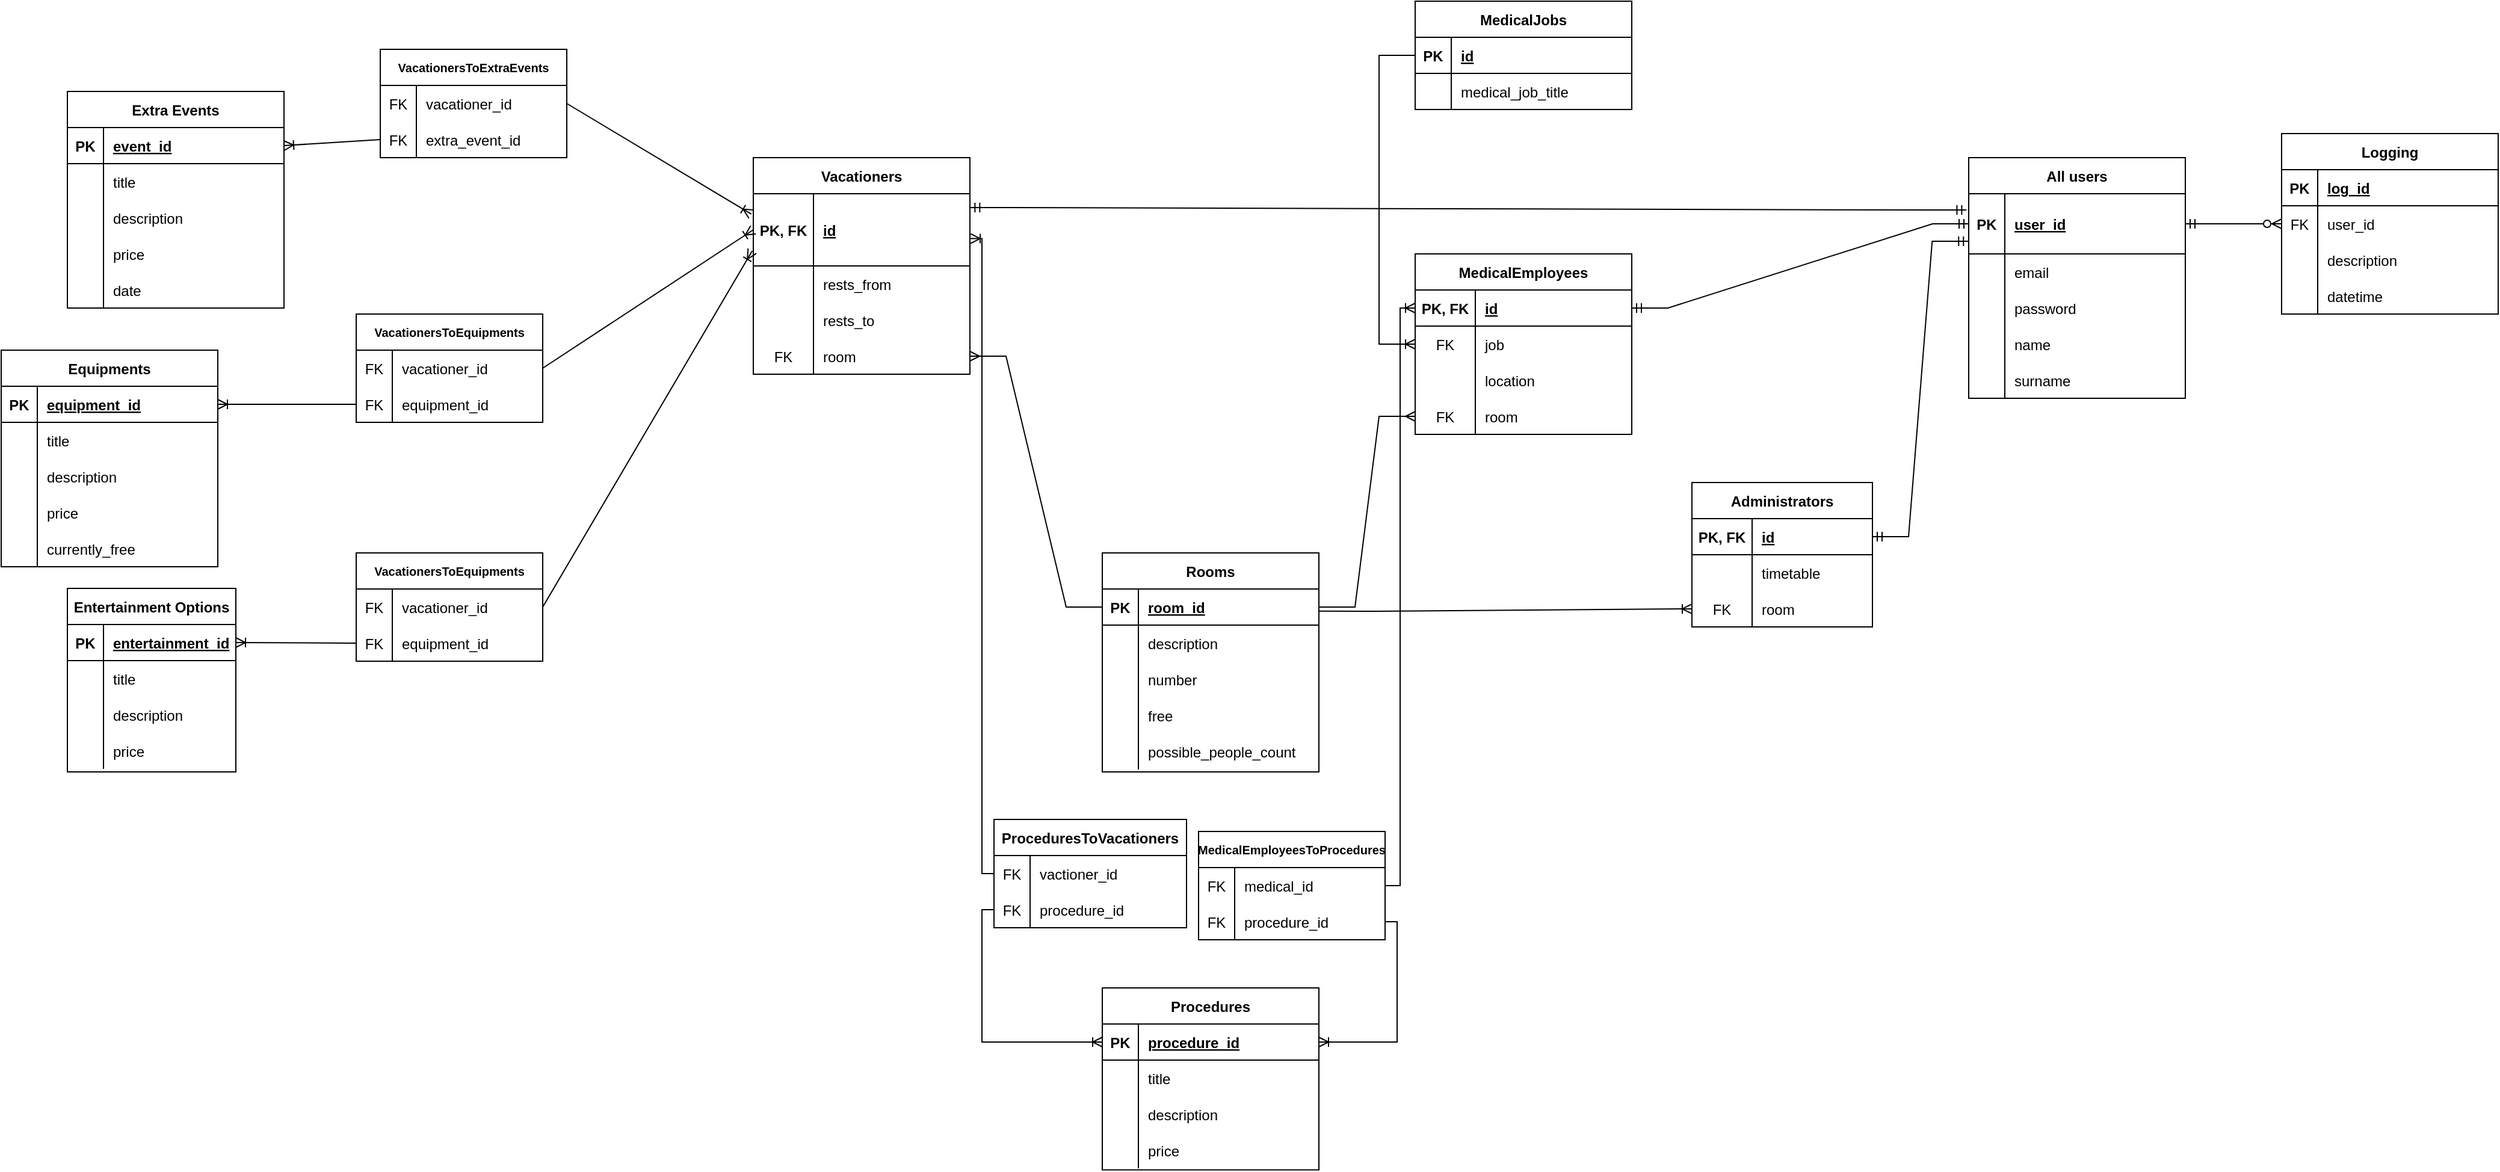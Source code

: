 <mxfile version="20.5.1" type="device"><diagram id="PpCuKB9MGHkleDck74EN" name="Page-1"><mxGraphModel dx="3720" dy="2016" grid="1" gridSize="10" guides="1" tooltips="1" connect="1" arrows="1" fold="1" page="1" pageScale="1" pageWidth="850" pageHeight="1100" math="0" shadow="0"><root><mxCell id="0"/><mxCell id="1" parent="0"/><mxCell id="fEvloJ5xJQHUmFqMc2ae-52" value="" style="shape=partialRectangle;connectable=0;fillColor=none;top=0;left=0;bottom=0;right=0;editable=1;overflow=hidden;" parent="1" vertex="1"><mxGeometry x="-780" y="-20" width="30" height="30" as="geometry"><mxRectangle width="30" height="30" as="alternateBounds"/></mxGeometry></mxCell><mxCell id="fEvloJ5xJQHUmFqMc2ae-95" value="Equipments" style="shape=table;startSize=30;container=1;collapsible=1;childLayout=tableLayout;fixedRows=1;rowLines=0;fontStyle=1;align=center;resizeLast=1;" parent="1" vertex="1"><mxGeometry x="-1435" width="180" height="180" as="geometry"/></mxCell><mxCell id="fEvloJ5xJQHUmFqMc2ae-96" value="" style="shape=tableRow;horizontal=0;startSize=0;swimlaneHead=0;swimlaneBody=0;fillColor=none;collapsible=0;dropTarget=0;points=[[0,0.5],[1,0.5]];portConstraint=eastwest;top=0;left=0;right=0;bottom=1;" parent="fEvloJ5xJQHUmFqMc2ae-95" vertex="1"><mxGeometry y="30" width="180" height="30" as="geometry"/></mxCell><mxCell id="fEvloJ5xJQHUmFqMc2ae-97" value="PK" style="shape=partialRectangle;connectable=0;fillColor=none;top=0;left=0;bottom=0;right=0;fontStyle=1;overflow=hidden;" parent="fEvloJ5xJQHUmFqMc2ae-96" vertex="1"><mxGeometry width="30" height="30" as="geometry"><mxRectangle width="30" height="30" as="alternateBounds"/></mxGeometry></mxCell><mxCell id="fEvloJ5xJQHUmFqMc2ae-98" value="equipment_id" style="shape=partialRectangle;connectable=0;fillColor=none;top=0;left=0;bottom=0;right=0;align=left;spacingLeft=6;fontStyle=5;overflow=hidden;" parent="fEvloJ5xJQHUmFqMc2ae-96" vertex="1"><mxGeometry x="30" width="150" height="30" as="geometry"><mxRectangle width="150" height="30" as="alternateBounds"/></mxGeometry></mxCell><mxCell id="fEvloJ5xJQHUmFqMc2ae-99" value="" style="shape=tableRow;horizontal=0;startSize=0;swimlaneHead=0;swimlaneBody=0;fillColor=none;collapsible=0;dropTarget=0;points=[[0,0.5],[1,0.5]];portConstraint=eastwest;top=0;left=0;right=0;bottom=0;" parent="fEvloJ5xJQHUmFqMc2ae-95" vertex="1"><mxGeometry y="60" width="180" height="30" as="geometry"/></mxCell><mxCell id="fEvloJ5xJQHUmFqMc2ae-100" value="" style="shape=partialRectangle;connectable=0;fillColor=none;top=0;left=0;bottom=0;right=0;editable=1;overflow=hidden;" parent="fEvloJ5xJQHUmFqMc2ae-99" vertex="1"><mxGeometry width="30" height="30" as="geometry"><mxRectangle width="30" height="30" as="alternateBounds"/></mxGeometry></mxCell><mxCell id="fEvloJ5xJQHUmFqMc2ae-101" value="title" style="shape=partialRectangle;connectable=0;fillColor=none;top=0;left=0;bottom=0;right=0;align=left;spacingLeft=6;overflow=hidden;" parent="fEvloJ5xJQHUmFqMc2ae-99" vertex="1"><mxGeometry x="30" width="150" height="30" as="geometry"><mxRectangle width="150" height="30" as="alternateBounds"/></mxGeometry></mxCell><mxCell id="fEvloJ5xJQHUmFqMc2ae-102" value="" style="shape=tableRow;horizontal=0;startSize=0;swimlaneHead=0;swimlaneBody=0;fillColor=none;collapsible=0;dropTarget=0;points=[[0,0.5],[1,0.5]];portConstraint=eastwest;top=0;left=0;right=0;bottom=0;" parent="fEvloJ5xJQHUmFqMc2ae-95" vertex="1"><mxGeometry y="90" width="180" height="30" as="geometry"/></mxCell><mxCell id="fEvloJ5xJQHUmFqMc2ae-103" value="" style="shape=partialRectangle;connectable=0;fillColor=none;top=0;left=0;bottom=0;right=0;editable=1;overflow=hidden;" parent="fEvloJ5xJQHUmFqMc2ae-102" vertex="1"><mxGeometry width="30" height="30" as="geometry"><mxRectangle width="30" height="30" as="alternateBounds"/></mxGeometry></mxCell><mxCell id="fEvloJ5xJQHUmFqMc2ae-104" value="description" style="shape=partialRectangle;connectable=0;fillColor=none;top=0;left=0;bottom=0;right=0;align=left;spacingLeft=6;overflow=hidden;" parent="fEvloJ5xJQHUmFqMc2ae-102" vertex="1"><mxGeometry x="30" width="150" height="30" as="geometry"><mxRectangle width="150" height="30" as="alternateBounds"/></mxGeometry></mxCell><mxCell id="fEvloJ5xJQHUmFqMc2ae-105" value="" style="shape=tableRow;horizontal=0;startSize=0;swimlaneHead=0;swimlaneBody=0;fillColor=none;collapsible=0;dropTarget=0;points=[[0,0.5],[1,0.5]];portConstraint=eastwest;top=0;left=0;right=0;bottom=0;" parent="fEvloJ5xJQHUmFqMc2ae-95" vertex="1"><mxGeometry y="120" width="180" height="30" as="geometry"/></mxCell><mxCell id="fEvloJ5xJQHUmFqMc2ae-106" value="" style="shape=partialRectangle;connectable=0;fillColor=none;top=0;left=0;bottom=0;right=0;editable=1;overflow=hidden;" parent="fEvloJ5xJQHUmFqMc2ae-105" vertex="1"><mxGeometry width="30" height="30" as="geometry"><mxRectangle width="30" height="30" as="alternateBounds"/></mxGeometry></mxCell><mxCell id="fEvloJ5xJQHUmFqMc2ae-107" value="price" style="shape=partialRectangle;connectable=0;fillColor=none;top=0;left=0;bottom=0;right=0;align=left;spacingLeft=6;overflow=hidden;" parent="fEvloJ5xJQHUmFqMc2ae-105" vertex="1"><mxGeometry x="30" width="150" height="30" as="geometry"><mxRectangle width="150" height="30" as="alternateBounds"/></mxGeometry></mxCell><mxCell id="mfTyiSJ5IinZ-FHu0Bys-38" value="" style="shape=tableRow;horizontal=0;startSize=0;swimlaneHead=0;swimlaneBody=0;fillColor=none;collapsible=0;dropTarget=0;points=[[0,0.5],[1,0.5]];portConstraint=eastwest;top=0;left=0;right=0;bottom=0;" parent="fEvloJ5xJQHUmFqMc2ae-95" vertex="1"><mxGeometry y="150" width="180" height="30" as="geometry"/></mxCell><mxCell id="mfTyiSJ5IinZ-FHu0Bys-39" value="" style="shape=partialRectangle;connectable=0;fillColor=none;top=0;left=0;bottom=0;right=0;editable=1;overflow=hidden;" parent="mfTyiSJ5IinZ-FHu0Bys-38" vertex="1"><mxGeometry width="30" height="30" as="geometry"><mxRectangle width="30" height="30" as="alternateBounds"/></mxGeometry></mxCell><mxCell id="mfTyiSJ5IinZ-FHu0Bys-40" value="currently_free" style="shape=partialRectangle;connectable=0;fillColor=none;top=0;left=0;bottom=0;right=0;align=left;spacingLeft=6;overflow=hidden;" parent="mfTyiSJ5IinZ-FHu0Bys-38" vertex="1"><mxGeometry x="30" width="150" height="30" as="geometry"><mxRectangle width="150" height="30" as="alternateBounds"/></mxGeometry></mxCell><mxCell id="fEvloJ5xJQHUmFqMc2ae-111" value="" style="shape=partialRectangle;connectable=0;fillColor=none;top=0;left=0;bottom=0;right=0;editable=1;overflow=hidden;" parent="1" vertex="1"><mxGeometry x="-1255" y="250.5" width="30" height="30" as="geometry"><mxRectangle width="30" height="30" as="alternateBounds"/></mxGeometry></mxCell><mxCell id="fEvloJ5xJQHUmFqMc2ae-118" value="Entertainment Options" style="shape=table;startSize=30;container=1;collapsible=1;childLayout=tableLayout;fixedRows=1;rowLines=0;fontStyle=1;align=center;resizeLast=1;" parent="1" vertex="1"><mxGeometry x="-1380" y="198" width="140" height="152.5" as="geometry"/></mxCell><mxCell id="fEvloJ5xJQHUmFqMc2ae-119" value="" style="shape=tableRow;horizontal=0;startSize=0;swimlaneHead=0;swimlaneBody=0;fillColor=none;collapsible=0;dropTarget=0;points=[[0,0.5],[1,0.5]];portConstraint=eastwest;top=0;left=0;right=0;bottom=1;" parent="fEvloJ5xJQHUmFqMc2ae-118" vertex="1"><mxGeometry y="30" width="140" height="30" as="geometry"/></mxCell><mxCell id="fEvloJ5xJQHUmFqMc2ae-120" value="PK" style="shape=partialRectangle;connectable=0;fillColor=none;top=0;left=0;bottom=0;right=0;fontStyle=1;overflow=hidden;" parent="fEvloJ5xJQHUmFqMc2ae-119" vertex="1"><mxGeometry width="30" height="30" as="geometry"><mxRectangle width="30" height="30" as="alternateBounds"/></mxGeometry></mxCell><mxCell id="fEvloJ5xJQHUmFqMc2ae-121" value="entertainment_id" style="shape=partialRectangle;connectable=0;fillColor=none;top=0;left=0;bottom=0;right=0;align=left;spacingLeft=6;fontStyle=5;overflow=hidden;" parent="fEvloJ5xJQHUmFqMc2ae-119" vertex="1"><mxGeometry x="30" width="110" height="30" as="geometry"><mxRectangle width="110" height="30" as="alternateBounds"/></mxGeometry></mxCell><mxCell id="fEvloJ5xJQHUmFqMc2ae-122" value="" style="shape=tableRow;horizontal=0;startSize=0;swimlaneHead=0;swimlaneBody=0;fillColor=none;collapsible=0;dropTarget=0;points=[[0,0.5],[1,0.5]];portConstraint=eastwest;top=0;left=0;right=0;bottom=0;" parent="fEvloJ5xJQHUmFqMc2ae-118" vertex="1"><mxGeometry y="60" width="140" height="30" as="geometry"/></mxCell><mxCell id="fEvloJ5xJQHUmFqMc2ae-123" value="" style="shape=partialRectangle;connectable=0;fillColor=none;top=0;left=0;bottom=0;right=0;editable=1;overflow=hidden;" parent="fEvloJ5xJQHUmFqMc2ae-122" vertex="1"><mxGeometry width="30" height="30" as="geometry"><mxRectangle width="30" height="30" as="alternateBounds"/></mxGeometry></mxCell><mxCell id="fEvloJ5xJQHUmFqMc2ae-124" value="title" style="shape=partialRectangle;connectable=0;fillColor=none;top=0;left=0;bottom=0;right=0;align=left;spacingLeft=6;overflow=hidden;" parent="fEvloJ5xJQHUmFqMc2ae-122" vertex="1"><mxGeometry x="30" width="110" height="30" as="geometry"><mxRectangle width="110" height="30" as="alternateBounds"/></mxGeometry></mxCell><mxCell id="fEvloJ5xJQHUmFqMc2ae-125" value="" style="shape=tableRow;horizontal=0;startSize=0;swimlaneHead=0;swimlaneBody=0;fillColor=none;collapsible=0;dropTarget=0;points=[[0,0.5],[1,0.5]];portConstraint=eastwest;top=0;left=0;right=0;bottom=0;" parent="fEvloJ5xJQHUmFqMc2ae-118" vertex="1"><mxGeometry y="90" width="140" height="30" as="geometry"/></mxCell><mxCell id="fEvloJ5xJQHUmFqMc2ae-126" value="" style="shape=partialRectangle;connectable=0;fillColor=none;top=0;left=0;bottom=0;right=0;editable=1;overflow=hidden;" parent="fEvloJ5xJQHUmFqMc2ae-125" vertex="1"><mxGeometry width="30" height="30" as="geometry"><mxRectangle width="30" height="30" as="alternateBounds"/></mxGeometry></mxCell><mxCell id="fEvloJ5xJQHUmFqMc2ae-127" value="description" style="shape=partialRectangle;connectable=0;fillColor=none;top=0;left=0;bottom=0;right=0;align=left;spacingLeft=6;overflow=hidden;" parent="fEvloJ5xJQHUmFqMc2ae-125" vertex="1"><mxGeometry x="30" width="110" height="30" as="geometry"><mxRectangle width="110" height="30" as="alternateBounds"/></mxGeometry></mxCell><mxCell id="fEvloJ5xJQHUmFqMc2ae-128" value="" style="shape=tableRow;horizontal=0;startSize=0;swimlaneHead=0;swimlaneBody=0;fillColor=none;collapsible=0;dropTarget=0;points=[[0,0.5],[1,0.5]];portConstraint=eastwest;top=0;left=0;right=0;bottom=0;" parent="fEvloJ5xJQHUmFqMc2ae-118" vertex="1"><mxGeometry y="120" width="140" height="30" as="geometry"/></mxCell><mxCell id="fEvloJ5xJQHUmFqMc2ae-129" value="" style="shape=partialRectangle;connectable=0;fillColor=none;top=0;left=0;bottom=0;right=0;editable=1;overflow=hidden;" parent="fEvloJ5xJQHUmFqMc2ae-128" vertex="1"><mxGeometry width="30" height="30" as="geometry"><mxRectangle width="30" height="30" as="alternateBounds"/></mxGeometry></mxCell><mxCell id="fEvloJ5xJQHUmFqMc2ae-130" value="price" style="shape=partialRectangle;connectable=0;fillColor=none;top=0;left=0;bottom=0;right=0;align=left;spacingLeft=6;overflow=hidden;" parent="fEvloJ5xJQHUmFqMc2ae-128" vertex="1"><mxGeometry x="30" width="110" height="30" as="geometry"><mxRectangle width="110" height="30" as="alternateBounds"/></mxGeometry></mxCell><mxCell id="fEvloJ5xJQHUmFqMc2ae-150" value="Extra Events" style="shape=table;startSize=30;container=1;collapsible=1;childLayout=tableLayout;fixedRows=1;rowLines=0;fontStyle=1;align=center;resizeLast=1;" parent="1" vertex="1"><mxGeometry x="-1380" y="-215" width="180" height="180" as="geometry"/></mxCell><mxCell id="fEvloJ5xJQHUmFqMc2ae-151" value="" style="shape=tableRow;horizontal=0;startSize=0;swimlaneHead=0;swimlaneBody=0;fillColor=none;collapsible=0;dropTarget=0;points=[[0,0.5],[1,0.5]];portConstraint=eastwest;top=0;left=0;right=0;bottom=1;" parent="fEvloJ5xJQHUmFqMc2ae-150" vertex="1"><mxGeometry y="30" width="180" height="30" as="geometry"/></mxCell><mxCell id="fEvloJ5xJQHUmFqMc2ae-152" value="PK" style="shape=partialRectangle;connectable=0;fillColor=none;top=0;left=0;bottom=0;right=0;fontStyle=1;overflow=hidden;" parent="fEvloJ5xJQHUmFqMc2ae-151" vertex="1"><mxGeometry width="30" height="30" as="geometry"><mxRectangle width="30" height="30" as="alternateBounds"/></mxGeometry></mxCell><mxCell id="fEvloJ5xJQHUmFqMc2ae-153" value="event_id" style="shape=partialRectangle;connectable=0;fillColor=none;top=0;left=0;bottom=0;right=0;align=left;spacingLeft=6;fontStyle=5;overflow=hidden;" parent="fEvloJ5xJQHUmFqMc2ae-151" vertex="1"><mxGeometry x="30" width="150" height="30" as="geometry"><mxRectangle width="150" height="30" as="alternateBounds"/></mxGeometry></mxCell><mxCell id="fEvloJ5xJQHUmFqMc2ae-154" value="" style="shape=tableRow;horizontal=0;startSize=0;swimlaneHead=0;swimlaneBody=0;fillColor=none;collapsible=0;dropTarget=0;points=[[0,0.5],[1,0.5]];portConstraint=eastwest;top=0;left=0;right=0;bottom=0;" parent="fEvloJ5xJQHUmFqMc2ae-150" vertex="1"><mxGeometry y="60" width="180" height="30" as="geometry"/></mxCell><mxCell id="fEvloJ5xJQHUmFqMc2ae-155" value="" style="shape=partialRectangle;connectable=0;fillColor=none;top=0;left=0;bottom=0;right=0;editable=1;overflow=hidden;" parent="fEvloJ5xJQHUmFqMc2ae-154" vertex="1"><mxGeometry width="30" height="30" as="geometry"><mxRectangle width="30" height="30" as="alternateBounds"/></mxGeometry></mxCell><mxCell id="fEvloJ5xJQHUmFqMc2ae-156" value="title" style="shape=partialRectangle;connectable=0;fillColor=none;top=0;left=0;bottom=0;right=0;align=left;spacingLeft=6;overflow=hidden;" parent="fEvloJ5xJQHUmFqMc2ae-154" vertex="1"><mxGeometry x="30" width="150" height="30" as="geometry"><mxRectangle width="150" height="30" as="alternateBounds"/></mxGeometry></mxCell><mxCell id="fEvloJ5xJQHUmFqMc2ae-157" value="" style="shape=tableRow;horizontal=0;startSize=0;swimlaneHead=0;swimlaneBody=0;fillColor=none;collapsible=0;dropTarget=0;points=[[0,0.5],[1,0.5]];portConstraint=eastwest;top=0;left=0;right=0;bottom=0;" parent="fEvloJ5xJQHUmFqMc2ae-150" vertex="1"><mxGeometry y="90" width="180" height="30" as="geometry"/></mxCell><mxCell id="fEvloJ5xJQHUmFqMc2ae-158" value="" style="shape=partialRectangle;connectable=0;fillColor=none;top=0;left=0;bottom=0;right=0;editable=1;overflow=hidden;" parent="fEvloJ5xJQHUmFqMc2ae-157" vertex="1"><mxGeometry width="30" height="30" as="geometry"><mxRectangle width="30" height="30" as="alternateBounds"/></mxGeometry></mxCell><mxCell id="fEvloJ5xJQHUmFqMc2ae-159" value="description" style="shape=partialRectangle;connectable=0;fillColor=none;top=0;left=0;bottom=0;right=0;align=left;spacingLeft=6;overflow=hidden;" parent="fEvloJ5xJQHUmFqMc2ae-157" vertex="1"><mxGeometry x="30" width="150" height="30" as="geometry"><mxRectangle width="150" height="30" as="alternateBounds"/></mxGeometry></mxCell><mxCell id="fEvloJ5xJQHUmFqMc2ae-160" value="" style="shape=tableRow;horizontal=0;startSize=0;swimlaneHead=0;swimlaneBody=0;fillColor=none;collapsible=0;dropTarget=0;points=[[0,0.5],[1,0.5]];portConstraint=eastwest;top=0;left=0;right=0;bottom=0;" parent="fEvloJ5xJQHUmFqMc2ae-150" vertex="1"><mxGeometry y="120" width="180" height="30" as="geometry"/></mxCell><mxCell id="fEvloJ5xJQHUmFqMc2ae-161" value="" style="shape=partialRectangle;connectable=0;fillColor=none;top=0;left=0;bottom=0;right=0;editable=1;overflow=hidden;" parent="fEvloJ5xJQHUmFqMc2ae-160" vertex="1"><mxGeometry width="30" height="30" as="geometry"><mxRectangle width="30" height="30" as="alternateBounds"/></mxGeometry></mxCell><mxCell id="fEvloJ5xJQHUmFqMc2ae-162" value="price" style="shape=partialRectangle;connectable=0;fillColor=none;top=0;left=0;bottom=0;right=0;align=left;spacingLeft=6;overflow=hidden;" parent="fEvloJ5xJQHUmFqMc2ae-160" vertex="1"><mxGeometry x="30" width="150" height="30" as="geometry"><mxRectangle width="150" height="30" as="alternateBounds"/></mxGeometry></mxCell><mxCell id="mfTyiSJ5IinZ-FHu0Bys-41" value="" style="shape=tableRow;horizontal=0;startSize=0;swimlaneHead=0;swimlaneBody=0;fillColor=none;collapsible=0;dropTarget=0;points=[[0,0.5],[1,0.5]];portConstraint=eastwest;top=0;left=0;right=0;bottom=0;" parent="fEvloJ5xJQHUmFqMc2ae-150" vertex="1"><mxGeometry y="150" width="180" height="30" as="geometry"/></mxCell><mxCell id="mfTyiSJ5IinZ-FHu0Bys-42" value="" style="shape=partialRectangle;connectable=0;fillColor=none;top=0;left=0;bottom=0;right=0;editable=1;overflow=hidden;" parent="mfTyiSJ5IinZ-FHu0Bys-41" vertex="1"><mxGeometry width="30" height="30" as="geometry"><mxRectangle width="30" height="30" as="alternateBounds"/></mxGeometry></mxCell><mxCell id="mfTyiSJ5IinZ-FHu0Bys-43" value="date" style="shape=partialRectangle;connectable=0;fillColor=none;top=0;left=0;bottom=0;right=0;align=left;spacingLeft=6;overflow=hidden;" parent="mfTyiSJ5IinZ-FHu0Bys-41" vertex="1"><mxGeometry x="30" width="150" height="30" as="geometry"><mxRectangle width="150" height="30" as="alternateBounds"/></mxGeometry></mxCell><mxCell id="Ftb1T727wBD2CAEVH_42-1" value="" style="edgeStyle=entityRelationEdgeStyle;fontSize=12;html=1;endArrow=ERmandOne;startArrow=ERmandOne;rounded=0;exitX=1.001;exitY=0.192;exitDx=0;exitDy=0;exitPerimeter=0;entryX=-0.01;entryY=0.271;entryDx=0;entryDy=0;entryPerimeter=0;" parent="1" source="mfTyiSJ5IinZ-FHu0Bys-74" target="mfTyiSJ5IinZ-FHu0Bys-104" edge="1"><mxGeometry width="100" height="100" relative="1" as="geometry"><mxPoint x="-580" y="-150" as="sourcePoint"/><mxPoint x="170" y="-130" as="targetPoint"/></mxGeometry></mxCell><mxCell id="Ftb1T727wBD2CAEVH_42-2" value="" style="edgeStyle=entityRelationEdgeStyle;fontSize=12;html=1;endArrow=ERmandOne;startArrow=ERmandOne;rounded=0;exitX=1;exitY=0.5;exitDx=0;exitDy=0;entryX=0;entryY=0.5;entryDx=0;entryDy=0;" parent="1" source="mfTyiSJ5IinZ-FHu0Bys-45" target="mfTyiSJ5IinZ-FHu0Bys-104" edge="1"><mxGeometry width="100" height="100" relative="1" as="geometry"><mxPoint x="-80" y="-60" as="sourcePoint"/><mxPoint x="190" y="-100" as="targetPoint"/></mxGeometry></mxCell><mxCell id="Ftb1T727wBD2CAEVH_42-3" value="" style="edgeStyle=entityRelationEdgeStyle;fontSize=12;html=1;endArrow=ERmandOne;startArrow=ERmandOne;rounded=0;exitX=1;exitY=0.5;exitDx=0;exitDy=0;entryX=-0.002;entryY=0.791;entryDx=0;entryDy=0;entryPerimeter=0;" parent="1" source="mfTyiSJ5IinZ-FHu0Bys-4" target="mfTyiSJ5IinZ-FHu0Bys-104" edge="1"><mxGeometry width="100" height="100" relative="1" as="geometry"><mxPoint x="115" y="95" as="sourcePoint"/><mxPoint x="180" y="-110" as="targetPoint"/></mxGeometry></mxCell><mxCell id="Ftb1T727wBD2CAEVH_42-39" value="Logging" style="shape=table;startSize=30;container=1;collapsible=1;childLayout=tableLayout;fixedRows=1;rowLines=0;fontStyle=1;align=center;resizeLast=1;" parent="1" vertex="1"><mxGeometry x="460" y="-180" width="180" height="150" as="geometry"/></mxCell><mxCell id="Ftb1T727wBD2CAEVH_42-40" value="" style="shape=tableRow;horizontal=0;startSize=0;swimlaneHead=0;swimlaneBody=0;fillColor=none;collapsible=0;dropTarget=0;points=[[0,0.5],[1,0.5]];portConstraint=eastwest;top=0;left=0;right=0;bottom=1;" parent="Ftb1T727wBD2CAEVH_42-39" vertex="1"><mxGeometry y="30" width="180" height="30" as="geometry"/></mxCell><mxCell id="Ftb1T727wBD2CAEVH_42-41" value="PK" style="shape=partialRectangle;connectable=0;fillColor=none;top=0;left=0;bottom=0;right=0;fontStyle=1;overflow=hidden;" parent="Ftb1T727wBD2CAEVH_42-40" vertex="1"><mxGeometry width="30" height="30" as="geometry"><mxRectangle width="30" height="30" as="alternateBounds"/></mxGeometry></mxCell><mxCell id="Ftb1T727wBD2CAEVH_42-42" value="log_id" style="shape=partialRectangle;connectable=0;fillColor=none;top=0;left=0;bottom=0;right=0;align=left;spacingLeft=6;fontStyle=5;overflow=hidden;" parent="Ftb1T727wBD2CAEVH_42-40" vertex="1"><mxGeometry x="30" width="150" height="30" as="geometry"><mxRectangle width="150" height="30" as="alternateBounds"/></mxGeometry></mxCell><mxCell id="Ftb1T727wBD2CAEVH_42-43" value="" style="shape=tableRow;horizontal=0;startSize=0;swimlaneHead=0;swimlaneBody=0;fillColor=none;collapsible=0;dropTarget=0;points=[[0,0.5],[1,0.5]];portConstraint=eastwest;top=0;left=0;right=0;bottom=0;" parent="Ftb1T727wBD2CAEVH_42-39" vertex="1"><mxGeometry y="60" width="180" height="30" as="geometry"/></mxCell><mxCell id="Ftb1T727wBD2CAEVH_42-44" value="FK" style="shape=partialRectangle;connectable=0;fillColor=none;top=0;left=0;bottom=0;right=0;editable=1;overflow=hidden;" parent="Ftb1T727wBD2CAEVH_42-43" vertex="1"><mxGeometry width="30" height="30" as="geometry"><mxRectangle width="30" height="30" as="alternateBounds"/></mxGeometry></mxCell><mxCell id="Ftb1T727wBD2CAEVH_42-45" value="user_id" style="shape=partialRectangle;connectable=0;fillColor=none;top=0;left=0;bottom=0;right=0;align=left;spacingLeft=6;overflow=hidden;" parent="Ftb1T727wBD2CAEVH_42-43" vertex="1"><mxGeometry x="30" width="150" height="30" as="geometry"><mxRectangle width="150" height="30" as="alternateBounds"/></mxGeometry></mxCell><mxCell id="Ftb1T727wBD2CAEVH_42-46" value="" style="shape=tableRow;horizontal=0;startSize=0;swimlaneHead=0;swimlaneBody=0;fillColor=none;collapsible=0;dropTarget=0;points=[[0,0.5],[1,0.5]];portConstraint=eastwest;top=0;left=0;right=0;bottom=0;" parent="Ftb1T727wBD2CAEVH_42-39" vertex="1"><mxGeometry y="90" width="180" height="30" as="geometry"/></mxCell><mxCell id="Ftb1T727wBD2CAEVH_42-47" value="" style="shape=partialRectangle;connectable=0;fillColor=none;top=0;left=0;bottom=0;right=0;editable=1;overflow=hidden;" parent="Ftb1T727wBD2CAEVH_42-46" vertex="1"><mxGeometry width="30" height="30" as="geometry"><mxRectangle width="30" height="30" as="alternateBounds"/></mxGeometry></mxCell><mxCell id="Ftb1T727wBD2CAEVH_42-48" value="description" style="shape=partialRectangle;connectable=0;fillColor=none;top=0;left=0;bottom=0;right=0;align=left;spacingLeft=6;overflow=hidden;" parent="Ftb1T727wBD2CAEVH_42-46" vertex="1"><mxGeometry x="30" width="150" height="30" as="geometry"><mxRectangle width="150" height="30" as="alternateBounds"/></mxGeometry></mxCell><mxCell id="Ftb1T727wBD2CAEVH_42-49" value="" style="shape=tableRow;horizontal=0;startSize=0;swimlaneHead=0;swimlaneBody=0;fillColor=none;collapsible=0;dropTarget=0;points=[[0,0.5],[1,0.5]];portConstraint=eastwest;top=0;left=0;right=0;bottom=0;" parent="Ftb1T727wBD2CAEVH_42-39" vertex="1"><mxGeometry y="120" width="180" height="30" as="geometry"/></mxCell><mxCell id="Ftb1T727wBD2CAEVH_42-50" value="" style="shape=partialRectangle;connectable=0;fillColor=none;top=0;left=0;bottom=0;right=0;editable=1;overflow=hidden;" parent="Ftb1T727wBD2CAEVH_42-49" vertex="1"><mxGeometry width="30" height="30" as="geometry"><mxRectangle width="30" height="30" as="alternateBounds"/></mxGeometry></mxCell><mxCell id="Ftb1T727wBD2CAEVH_42-51" value="datetime" style="shape=partialRectangle;connectable=0;fillColor=none;top=0;left=0;bottom=0;right=0;align=left;spacingLeft=6;overflow=hidden;" parent="Ftb1T727wBD2CAEVH_42-49" vertex="1"><mxGeometry x="30" width="150" height="30" as="geometry"><mxRectangle width="150" height="30" as="alternateBounds"/></mxGeometry></mxCell><mxCell id="Ftb1T727wBD2CAEVH_42-56" value="" style="shape=partialRectangle;connectable=0;fillColor=none;top=0;left=0;bottom=0;right=0;editable=1;overflow=hidden;" parent="1" vertex="1"><mxGeometry x="-1010" y="578.75" width="30" height="30" as="geometry"><mxRectangle width="30" height="30" as="alternateBounds"/></mxGeometry></mxCell><mxCell id="Ftb1T727wBD2CAEVH_42-58" value="" style="edgeStyle=entityRelationEdgeStyle;fontSize=12;html=1;endArrow=ERmany;rounded=0;exitX=0;exitY=0.5;exitDx=0;exitDy=0;entryX=1;entryY=0.5;entryDx=0;entryDy=0;" parent="1" source="mfTyiSJ5IinZ-FHu0Bys-20" target="mfTyiSJ5IinZ-FHu0Bys-89" edge="1"><mxGeometry width="100" height="100" relative="1" as="geometry"><mxPoint x="-840" y="446.25" as="sourcePoint"/><mxPoint x="-780" y="-95" as="targetPoint"/></mxGeometry></mxCell><mxCell id="Ftb1T727wBD2CAEVH_42-63" value="" style="edgeStyle=entityRelationEdgeStyle;fontSize=12;html=1;endArrow=ERmany;rounded=0;exitX=1;exitY=0.5;exitDx=0;exitDy=0;entryX=0;entryY=0.5;entryDx=0;entryDy=0;" parent="1" source="mfTyiSJ5IinZ-FHu0Bys-20" target="mfTyiSJ5IinZ-FHu0Bys-70" edge="1"><mxGeometry width="100" height="100" relative="1" as="geometry"><mxPoint x="-839.46" y="441.87" as="sourcePoint"/><mxPoint x="-300" y="87.5" as="targetPoint"/></mxGeometry></mxCell><mxCell id="Ftb1T727wBD2CAEVH_42-64" value="Procedures" style="shape=table;startSize=30;container=1;collapsible=1;childLayout=tableLayout;fixedRows=1;rowLines=0;fontStyle=1;align=center;resizeLast=1;" parent="1" vertex="1"><mxGeometry x="-520" y="530" width="180" height="151.25" as="geometry"/></mxCell><mxCell id="Ftb1T727wBD2CAEVH_42-65" value="" style="shape=tableRow;horizontal=0;startSize=0;swimlaneHead=0;swimlaneBody=0;fillColor=none;collapsible=0;dropTarget=0;points=[[0,0.5],[1,0.5]];portConstraint=eastwest;top=0;left=0;right=0;bottom=1;" parent="Ftb1T727wBD2CAEVH_42-64" vertex="1"><mxGeometry y="30" width="180" height="30" as="geometry"/></mxCell><mxCell id="Ftb1T727wBD2CAEVH_42-66" value="PK" style="shape=partialRectangle;connectable=0;fillColor=none;top=0;left=0;bottom=0;right=0;fontStyle=1;overflow=hidden;" parent="Ftb1T727wBD2CAEVH_42-65" vertex="1"><mxGeometry width="30" height="30" as="geometry"><mxRectangle width="30" height="30" as="alternateBounds"/></mxGeometry></mxCell><mxCell id="Ftb1T727wBD2CAEVH_42-67" value="procedure_id" style="shape=partialRectangle;connectable=0;fillColor=none;top=0;left=0;bottom=0;right=0;align=left;spacingLeft=6;fontStyle=5;overflow=hidden;" parent="Ftb1T727wBD2CAEVH_42-65" vertex="1"><mxGeometry x="30" width="150" height="30" as="geometry"><mxRectangle width="150" height="30" as="alternateBounds"/></mxGeometry></mxCell><mxCell id="Ftb1T727wBD2CAEVH_42-68" value="" style="shape=tableRow;horizontal=0;startSize=0;swimlaneHead=0;swimlaneBody=0;fillColor=none;collapsible=0;dropTarget=0;points=[[0,0.5],[1,0.5]];portConstraint=eastwest;top=0;left=0;right=0;bottom=0;" parent="Ftb1T727wBD2CAEVH_42-64" vertex="1"><mxGeometry y="60" width="180" height="30" as="geometry"/></mxCell><mxCell id="Ftb1T727wBD2CAEVH_42-69" value="" style="shape=partialRectangle;connectable=0;fillColor=none;top=0;left=0;bottom=0;right=0;editable=1;overflow=hidden;" parent="Ftb1T727wBD2CAEVH_42-68" vertex="1"><mxGeometry width="30" height="30" as="geometry"><mxRectangle width="30" height="30" as="alternateBounds"/></mxGeometry></mxCell><mxCell id="Ftb1T727wBD2CAEVH_42-70" value="title" style="shape=partialRectangle;connectable=0;fillColor=none;top=0;left=0;bottom=0;right=0;align=left;spacingLeft=6;overflow=hidden;" parent="Ftb1T727wBD2CAEVH_42-68" vertex="1"><mxGeometry x="30" width="150" height="30" as="geometry"><mxRectangle width="150" height="30" as="alternateBounds"/></mxGeometry></mxCell><mxCell id="Ftb1T727wBD2CAEVH_42-71" value="" style="shape=tableRow;horizontal=0;startSize=0;swimlaneHead=0;swimlaneBody=0;fillColor=none;collapsible=0;dropTarget=0;points=[[0,0.5],[1,0.5]];portConstraint=eastwest;top=0;left=0;right=0;bottom=0;" parent="Ftb1T727wBD2CAEVH_42-64" vertex="1"><mxGeometry y="90" width="180" height="30" as="geometry"/></mxCell><mxCell id="Ftb1T727wBD2CAEVH_42-72" value="" style="shape=partialRectangle;connectable=0;fillColor=none;top=0;left=0;bottom=0;right=0;editable=1;overflow=hidden;" parent="Ftb1T727wBD2CAEVH_42-71" vertex="1"><mxGeometry width="30" height="30" as="geometry"><mxRectangle width="30" height="30" as="alternateBounds"/></mxGeometry></mxCell><mxCell id="Ftb1T727wBD2CAEVH_42-73" value="description" style="shape=partialRectangle;connectable=0;fillColor=none;top=0;left=0;bottom=0;right=0;align=left;spacingLeft=6;overflow=hidden;" parent="Ftb1T727wBD2CAEVH_42-71" vertex="1"><mxGeometry x="30" width="150" height="30" as="geometry"><mxRectangle width="150" height="30" as="alternateBounds"/></mxGeometry></mxCell><mxCell id="Ftb1T727wBD2CAEVH_42-74" value="" style="shape=tableRow;horizontal=0;startSize=0;swimlaneHead=0;swimlaneBody=0;fillColor=none;collapsible=0;dropTarget=0;points=[[0,0.5],[1,0.5]];portConstraint=eastwest;top=0;left=0;right=0;bottom=0;" parent="Ftb1T727wBD2CAEVH_42-64" vertex="1"><mxGeometry y="120" width="180" height="30" as="geometry"/></mxCell><mxCell id="Ftb1T727wBD2CAEVH_42-75" value="" style="shape=partialRectangle;connectable=0;fillColor=none;top=0;left=0;bottom=0;right=0;editable=1;overflow=hidden;" parent="Ftb1T727wBD2CAEVH_42-74" vertex="1"><mxGeometry width="30" height="30" as="geometry"><mxRectangle width="30" height="30" as="alternateBounds"/></mxGeometry></mxCell><mxCell id="Ftb1T727wBD2CAEVH_42-76" value="price" style="shape=partialRectangle;connectable=0;fillColor=none;top=0;left=0;bottom=0;right=0;align=left;spacingLeft=6;overflow=hidden;" parent="Ftb1T727wBD2CAEVH_42-74" vertex="1"><mxGeometry x="30" width="150" height="30" as="geometry"><mxRectangle width="150" height="30" as="alternateBounds"/></mxGeometry></mxCell><mxCell id="iYE9_59CKqmBXQWGkUlb-1" value="ProceduresToVacationers" style="shape=table;startSize=30;container=1;collapsible=1;childLayout=tableLayout;fixedRows=1;rowLines=0;fontStyle=1;align=center;resizeLast=1;" parent="1" vertex="1"><mxGeometry x="-610" y="390" width="160" height="90" as="geometry"/></mxCell><mxCell id="iYE9_59CKqmBXQWGkUlb-5" value="" style="shape=tableRow;horizontal=0;startSize=0;swimlaneHead=0;swimlaneBody=0;fillColor=none;collapsible=0;dropTarget=0;points=[[0,0.5],[1,0.5]];portConstraint=eastwest;top=0;left=0;right=0;bottom=0;" parent="iYE9_59CKqmBXQWGkUlb-1" vertex="1"><mxGeometry y="30" width="160" height="30" as="geometry"/></mxCell><mxCell id="iYE9_59CKqmBXQWGkUlb-6" value="FK" style="shape=partialRectangle;connectable=0;fillColor=none;top=0;left=0;bottom=0;right=0;editable=1;overflow=hidden;" parent="iYE9_59CKqmBXQWGkUlb-5" vertex="1"><mxGeometry width="30" height="30" as="geometry"><mxRectangle width="30" height="30" as="alternateBounds"/></mxGeometry></mxCell><mxCell id="iYE9_59CKqmBXQWGkUlb-7" value="vactioner_id" style="shape=partialRectangle;connectable=0;fillColor=none;top=0;left=0;bottom=0;right=0;align=left;spacingLeft=6;overflow=hidden;" parent="iYE9_59CKqmBXQWGkUlb-5" vertex="1"><mxGeometry x="30" width="130" height="30" as="geometry"><mxRectangle width="130" height="30" as="alternateBounds"/></mxGeometry></mxCell><mxCell id="iYE9_59CKqmBXQWGkUlb-8" value="" style="shape=tableRow;horizontal=0;startSize=0;swimlaneHead=0;swimlaneBody=0;fillColor=none;collapsible=0;dropTarget=0;points=[[0,0.5],[1,0.5]];portConstraint=eastwest;top=0;left=0;right=0;bottom=0;" parent="iYE9_59CKqmBXQWGkUlb-1" vertex="1"><mxGeometry y="60" width="160" height="30" as="geometry"/></mxCell><mxCell id="iYE9_59CKqmBXQWGkUlb-9" value="FK" style="shape=partialRectangle;connectable=0;fillColor=none;top=0;left=0;bottom=0;right=0;editable=1;overflow=hidden;" parent="iYE9_59CKqmBXQWGkUlb-8" vertex="1"><mxGeometry width="30" height="30" as="geometry"><mxRectangle width="30" height="30" as="alternateBounds"/></mxGeometry></mxCell><mxCell id="iYE9_59CKqmBXQWGkUlb-10" value="procedure_id" style="shape=partialRectangle;connectable=0;fillColor=none;top=0;left=0;bottom=0;right=0;align=left;spacingLeft=6;overflow=hidden;" parent="iYE9_59CKqmBXQWGkUlb-8" vertex="1"><mxGeometry x="30" width="130" height="30" as="geometry"><mxRectangle width="130" height="30" as="alternateBounds"/></mxGeometry></mxCell><mxCell id="iYE9_59CKqmBXQWGkUlb-14" value="" style="edgeStyle=orthogonalEdgeStyle;fontSize=12;html=1;endArrow=ERoneToMany;rounded=0;exitX=0;exitY=0.5;exitDx=0;exitDy=0;entryX=1.003;entryY=0.621;entryDx=0;entryDy=0;entryPerimeter=0;" parent="1" source="iYE9_59CKqmBXQWGkUlb-5" target="mfTyiSJ5IinZ-FHu0Bys-74" edge="1"><mxGeometry width="100" height="100" relative="1" as="geometry"><mxPoint x="-660" y="530" as="sourcePoint"/><mxPoint x="-600" y="-94.966" as="targetPoint"/></mxGeometry></mxCell><mxCell id="iYE9_59CKqmBXQWGkUlb-15" value="" style="edgeStyle=orthogonalEdgeStyle;fontSize=12;html=1;endArrow=ERoneToMany;rounded=0;exitX=0;exitY=0.5;exitDx=0;exitDy=0;entryX=0;entryY=0.5;entryDx=0;entryDy=0;" parent="1" source="iYE9_59CKqmBXQWGkUlb-8" target="Ftb1T727wBD2CAEVH_42-65" edge="1"><mxGeometry width="100" height="100" relative="1" as="geometry"><mxPoint x="-690" y="570" as="sourcePoint"/><mxPoint x="-610" y="640" as="targetPoint"/></mxGeometry></mxCell><mxCell id="iYE9_59CKqmBXQWGkUlb-16" value="MedicalEmployeesToProcedures" style="shape=table;startSize=30;container=1;collapsible=1;childLayout=tableLayout;fixedRows=1;rowLines=0;fontStyle=1;align=center;resizeLast=1;fontSize=10;" parent="1" vertex="1"><mxGeometry x="-440" y="400" width="155" height="90" as="geometry"/></mxCell><mxCell id="iYE9_59CKqmBXQWGkUlb-17" value="" style="shape=tableRow;horizontal=0;startSize=0;swimlaneHead=0;swimlaneBody=0;fillColor=none;collapsible=0;dropTarget=0;points=[[0,0.5],[1,0.5]];portConstraint=eastwest;top=0;left=0;right=0;bottom=0;" parent="iYE9_59CKqmBXQWGkUlb-16" vertex="1"><mxGeometry y="30" width="155" height="30" as="geometry"/></mxCell><mxCell id="iYE9_59CKqmBXQWGkUlb-18" value="FK" style="shape=partialRectangle;connectable=0;fillColor=none;top=0;left=0;bottom=0;right=0;editable=1;overflow=hidden;" parent="iYE9_59CKqmBXQWGkUlb-17" vertex="1"><mxGeometry width="30" height="30" as="geometry"><mxRectangle width="30" height="30" as="alternateBounds"/></mxGeometry></mxCell><mxCell id="iYE9_59CKqmBXQWGkUlb-19" value="medical_id" style="shape=partialRectangle;connectable=0;fillColor=none;top=0;left=0;bottom=0;right=0;align=left;spacingLeft=6;overflow=hidden;" parent="iYE9_59CKqmBXQWGkUlb-17" vertex="1"><mxGeometry x="30" width="125" height="30" as="geometry"><mxRectangle width="125" height="30" as="alternateBounds"/></mxGeometry></mxCell><mxCell id="iYE9_59CKqmBXQWGkUlb-20" value="" style="shape=tableRow;horizontal=0;startSize=0;swimlaneHead=0;swimlaneBody=0;fillColor=none;collapsible=0;dropTarget=0;points=[[0,0.5],[1,0.5]];portConstraint=eastwest;top=0;left=0;right=0;bottom=0;" parent="iYE9_59CKqmBXQWGkUlb-16" vertex="1"><mxGeometry y="60" width="155" height="30" as="geometry"/></mxCell><mxCell id="iYE9_59CKqmBXQWGkUlb-21" value="FK" style="shape=partialRectangle;connectable=0;fillColor=none;top=0;left=0;bottom=0;right=0;editable=1;overflow=hidden;" parent="iYE9_59CKqmBXQWGkUlb-20" vertex="1"><mxGeometry width="30" height="30" as="geometry"><mxRectangle width="30" height="30" as="alternateBounds"/></mxGeometry></mxCell><mxCell id="iYE9_59CKqmBXQWGkUlb-22" value="procedure_id" style="shape=partialRectangle;connectable=0;fillColor=none;top=0;left=0;bottom=0;right=0;align=left;spacingLeft=6;overflow=hidden;" parent="iYE9_59CKqmBXQWGkUlb-20" vertex="1"><mxGeometry x="30" width="125" height="30" as="geometry"><mxRectangle width="125" height="30" as="alternateBounds"/></mxGeometry></mxCell><mxCell id="iYE9_59CKqmBXQWGkUlb-23" value="" style="edgeStyle=orthogonalEdgeStyle;fontSize=12;html=1;endArrow=ERoneToMany;rounded=0;exitX=1;exitY=0.5;exitDx=0;exitDy=0;entryX=1;entryY=0.5;entryDx=0;entryDy=0;" parent="1" source="iYE9_59CKqmBXQWGkUlb-20" target="Ftb1T727wBD2CAEVH_42-65" edge="1"><mxGeometry width="100" height="100" relative="1" as="geometry"><mxPoint x="-600" y="536.25" as="sourcePoint"/><mxPoint x="-530" y="718.75" as="targetPoint"/></mxGeometry></mxCell><mxCell id="iYE9_59CKqmBXQWGkUlb-24" value="" style="edgeStyle=orthogonalEdgeStyle;fontSize=12;html=1;endArrow=ERoneToMany;rounded=0;exitX=1;exitY=0.5;exitDx=0;exitDy=0;entryX=0;entryY=0.5;entryDx=0;entryDy=0;" parent="1" source="iYE9_59CKqmBXQWGkUlb-17" target="mfTyiSJ5IinZ-FHu0Bys-45" edge="1"><mxGeometry width="100" height="100" relative="1" as="geometry"><mxPoint x="-410" y="430" as="sourcePoint"/><mxPoint x="-300" y="35" as="targetPoint"/></mxGeometry></mxCell><mxCell id="iYE9_59CKqmBXQWGkUlb-25" value="VacationersToExtraEvents" style="shape=table;startSize=30;container=1;collapsible=1;childLayout=tableLayout;fixedRows=1;rowLines=0;fontStyle=1;align=center;resizeLast=1;fontSize=10;" parent="1" vertex="1"><mxGeometry x="-1120" y="-250" width="155" height="90" as="geometry"/></mxCell><mxCell id="iYE9_59CKqmBXQWGkUlb-26" value="" style="shape=tableRow;horizontal=0;startSize=0;swimlaneHead=0;swimlaneBody=0;fillColor=none;collapsible=0;dropTarget=0;points=[[0,0.5],[1,0.5]];portConstraint=eastwest;top=0;left=0;right=0;bottom=0;" parent="iYE9_59CKqmBXQWGkUlb-25" vertex="1"><mxGeometry y="30" width="155" height="30" as="geometry"/></mxCell><mxCell id="iYE9_59CKqmBXQWGkUlb-27" value="FK" style="shape=partialRectangle;connectable=0;fillColor=none;top=0;left=0;bottom=0;right=0;editable=1;overflow=hidden;" parent="iYE9_59CKqmBXQWGkUlb-26" vertex="1"><mxGeometry width="30" height="30" as="geometry"><mxRectangle width="30" height="30" as="alternateBounds"/></mxGeometry></mxCell><mxCell id="iYE9_59CKqmBXQWGkUlb-28" value="vacationer_id" style="shape=partialRectangle;connectable=0;fillColor=none;top=0;left=0;bottom=0;right=0;align=left;spacingLeft=6;overflow=hidden;" parent="iYE9_59CKqmBXQWGkUlb-26" vertex="1"><mxGeometry x="30" width="125" height="30" as="geometry"><mxRectangle width="125" height="30" as="alternateBounds"/></mxGeometry></mxCell><mxCell id="iYE9_59CKqmBXQWGkUlb-29" value="" style="shape=tableRow;horizontal=0;startSize=0;swimlaneHead=0;swimlaneBody=0;fillColor=none;collapsible=0;dropTarget=0;points=[[0,0.5],[1,0.5]];portConstraint=eastwest;top=0;left=0;right=0;bottom=0;" parent="iYE9_59CKqmBXQWGkUlb-25" vertex="1"><mxGeometry y="60" width="155" height="30" as="geometry"/></mxCell><mxCell id="iYE9_59CKqmBXQWGkUlb-30" value="FK" style="shape=partialRectangle;connectable=0;fillColor=none;top=0;left=0;bottom=0;right=0;editable=1;overflow=hidden;" parent="iYE9_59CKqmBXQWGkUlb-29" vertex="1"><mxGeometry width="30" height="30" as="geometry"><mxRectangle width="30" height="30" as="alternateBounds"/></mxGeometry></mxCell><mxCell id="iYE9_59CKqmBXQWGkUlb-31" value="extra_event_id" style="shape=partialRectangle;connectable=0;fillColor=none;top=0;left=0;bottom=0;right=0;align=left;spacingLeft=6;overflow=hidden;" parent="iYE9_59CKqmBXQWGkUlb-29" vertex="1"><mxGeometry x="30" width="125" height="30" as="geometry"><mxRectangle width="125" height="30" as="alternateBounds"/></mxGeometry></mxCell><mxCell id="iYE9_59CKqmBXQWGkUlb-34" value="" style="fontSize=12;html=1;endArrow=ERoneToMany;rounded=0;entryX=1;entryY=0.5;entryDx=0;entryDy=0;exitX=0;exitY=0.5;exitDx=0;exitDy=0;" parent="1" source="iYE9_59CKqmBXQWGkUlb-29" target="fEvloJ5xJQHUmFqMc2ae-151" edge="1"><mxGeometry width="100" height="100" relative="1" as="geometry"><mxPoint x="-1160" y="-159.5" as="sourcePoint"/><mxPoint x="-1445" y="-208.25" as="targetPoint"/></mxGeometry></mxCell><mxCell id="iYE9_59CKqmBXQWGkUlb-36" value="VacationersToEquipments" style="shape=table;startSize=30;container=1;collapsible=1;childLayout=tableLayout;fixedRows=1;rowLines=0;fontStyle=1;align=center;resizeLast=1;fontSize=10;" parent="1" vertex="1"><mxGeometry x="-1140" y="-30" width="155" height="90" as="geometry"/></mxCell><mxCell id="iYE9_59CKqmBXQWGkUlb-37" value="" style="shape=tableRow;horizontal=0;startSize=0;swimlaneHead=0;swimlaneBody=0;fillColor=none;collapsible=0;dropTarget=0;points=[[0,0.5],[1,0.5]];portConstraint=eastwest;top=0;left=0;right=0;bottom=0;" parent="iYE9_59CKqmBXQWGkUlb-36" vertex="1"><mxGeometry y="30" width="155" height="30" as="geometry"/></mxCell><mxCell id="iYE9_59CKqmBXQWGkUlb-38" value="FK" style="shape=partialRectangle;connectable=0;fillColor=none;top=0;left=0;bottom=0;right=0;editable=1;overflow=hidden;" parent="iYE9_59CKqmBXQWGkUlb-37" vertex="1"><mxGeometry width="30" height="30" as="geometry"><mxRectangle width="30" height="30" as="alternateBounds"/></mxGeometry></mxCell><mxCell id="iYE9_59CKqmBXQWGkUlb-39" value="vacationer_id" style="shape=partialRectangle;connectable=0;fillColor=none;top=0;left=0;bottom=0;right=0;align=left;spacingLeft=6;overflow=hidden;" parent="iYE9_59CKqmBXQWGkUlb-37" vertex="1"><mxGeometry x="30" width="125" height="30" as="geometry"><mxRectangle width="125" height="30" as="alternateBounds"/></mxGeometry></mxCell><mxCell id="iYE9_59CKqmBXQWGkUlb-40" value="" style="shape=tableRow;horizontal=0;startSize=0;swimlaneHead=0;swimlaneBody=0;fillColor=none;collapsible=0;dropTarget=0;points=[[0,0.5],[1,0.5]];portConstraint=eastwest;top=0;left=0;right=0;bottom=0;" parent="iYE9_59CKqmBXQWGkUlb-36" vertex="1"><mxGeometry y="60" width="155" height="30" as="geometry"/></mxCell><mxCell id="iYE9_59CKqmBXQWGkUlb-41" value="FK" style="shape=partialRectangle;connectable=0;fillColor=none;top=0;left=0;bottom=0;right=0;editable=1;overflow=hidden;" parent="iYE9_59CKqmBXQWGkUlb-40" vertex="1"><mxGeometry width="30" height="30" as="geometry"><mxRectangle width="30" height="30" as="alternateBounds"/></mxGeometry></mxCell><mxCell id="iYE9_59CKqmBXQWGkUlb-42" value="equipment_id" style="shape=partialRectangle;connectable=0;fillColor=none;top=0;left=0;bottom=0;right=0;align=left;spacingLeft=6;overflow=hidden;" parent="iYE9_59CKqmBXQWGkUlb-40" vertex="1"><mxGeometry x="30" width="125" height="30" as="geometry"><mxRectangle width="125" height="30" as="alternateBounds"/></mxGeometry></mxCell><mxCell id="iYE9_59CKqmBXQWGkUlb-43" value="" style="fontSize=12;html=1;endArrow=ERoneToMany;rounded=0;entryX=1;entryY=0.5;entryDx=0;entryDy=0;exitX=0;exitY=0.5;exitDx=0;exitDy=0;" parent="1" source="iYE9_59CKqmBXQWGkUlb-40" target="fEvloJ5xJQHUmFqMc2ae-96" edge="1"><mxGeometry width="100" height="100" relative="1" as="geometry"><mxPoint x="-1510" y="70" as="sourcePoint"/><mxPoint x="-1443" y="186.75" as="targetPoint"/></mxGeometry></mxCell><mxCell id="iYE9_59CKqmBXQWGkUlb-45" value="VacationersToEquipments" style="shape=table;startSize=30;container=1;collapsible=1;childLayout=tableLayout;fixedRows=1;rowLines=0;fontStyle=1;align=center;resizeLast=1;fontSize=10;" parent="1" vertex="1"><mxGeometry x="-1140" y="168.5" width="155" height="90" as="geometry"/></mxCell><mxCell id="iYE9_59CKqmBXQWGkUlb-46" value="" style="shape=tableRow;horizontal=0;startSize=0;swimlaneHead=0;swimlaneBody=0;fillColor=none;collapsible=0;dropTarget=0;points=[[0,0.5],[1,0.5]];portConstraint=eastwest;top=0;left=0;right=0;bottom=0;" parent="iYE9_59CKqmBXQWGkUlb-45" vertex="1"><mxGeometry y="30" width="155" height="30" as="geometry"/></mxCell><mxCell id="iYE9_59CKqmBXQWGkUlb-47" value="FK" style="shape=partialRectangle;connectable=0;fillColor=none;top=0;left=0;bottom=0;right=0;editable=1;overflow=hidden;" parent="iYE9_59CKqmBXQWGkUlb-46" vertex="1"><mxGeometry width="30" height="30" as="geometry"><mxRectangle width="30" height="30" as="alternateBounds"/></mxGeometry></mxCell><mxCell id="iYE9_59CKqmBXQWGkUlb-48" value="vacationer_id" style="shape=partialRectangle;connectable=0;fillColor=none;top=0;left=0;bottom=0;right=0;align=left;spacingLeft=6;overflow=hidden;" parent="iYE9_59CKqmBXQWGkUlb-46" vertex="1"><mxGeometry x="30" width="125" height="30" as="geometry"><mxRectangle width="125" height="30" as="alternateBounds"/></mxGeometry></mxCell><mxCell id="iYE9_59CKqmBXQWGkUlb-49" value="" style="shape=tableRow;horizontal=0;startSize=0;swimlaneHead=0;swimlaneBody=0;fillColor=none;collapsible=0;dropTarget=0;points=[[0,0.5],[1,0.5]];portConstraint=eastwest;top=0;left=0;right=0;bottom=0;" parent="iYE9_59CKqmBXQWGkUlb-45" vertex="1"><mxGeometry y="60" width="155" height="30" as="geometry"/></mxCell><mxCell id="iYE9_59CKqmBXQWGkUlb-50" value="FK" style="shape=partialRectangle;connectable=0;fillColor=none;top=0;left=0;bottom=0;right=0;editable=1;overflow=hidden;" parent="iYE9_59CKqmBXQWGkUlb-49" vertex="1"><mxGeometry width="30" height="30" as="geometry"><mxRectangle width="30" height="30" as="alternateBounds"/></mxGeometry></mxCell><mxCell id="iYE9_59CKqmBXQWGkUlb-51" value="equipment_id" style="shape=partialRectangle;connectable=0;fillColor=none;top=0;left=0;bottom=0;right=0;align=left;spacingLeft=6;overflow=hidden;" parent="iYE9_59CKqmBXQWGkUlb-49" vertex="1"><mxGeometry x="30" width="125" height="30" as="geometry"><mxRectangle width="125" height="30" as="alternateBounds"/></mxGeometry></mxCell><mxCell id="iYE9_59CKqmBXQWGkUlb-52" value="" style="fontSize=12;html=1;endArrow=ERoneToMany;rounded=0;entryX=1;entryY=0.5;entryDx=0;entryDy=0;exitX=0;exitY=0.5;exitDx=0;exitDy=0;" parent="1" source="iYE9_59CKqmBXQWGkUlb-49" target="fEvloJ5xJQHUmFqMc2ae-119" edge="1"><mxGeometry width="100" height="100" relative="1" as="geometry"><mxPoint x="-1160" y="240" as="sourcePoint"/><mxPoint x="-1210" y="260" as="targetPoint"/></mxGeometry></mxCell><mxCell id="iYE9_59CKqmBXQWGkUlb-54" value="" style="fontSize=12;html=1;endArrow=ERoneToMany;rounded=0;exitX=1.002;exitY=0.614;exitDx=0;exitDy=0;entryX=0;entryY=0.5;entryDx=0;entryDy=0;exitPerimeter=0;" parent="1" source="mfTyiSJ5IinZ-FHu0Bys-20" target="mfTyiSJ5IinZ-FHu0Bys-13" edge="1"><mxGeometry width="100" height="100" relative="1" as="geometry"><mxPoint x="-840" y="446.25" as="sourcePoint"/><mxPoint x="-65" y="180" as="targetPoint"/><Array as="points"><mxPoint x="-300" y="217"/></Array></mxGeometry></mxCell><mxCell id="mfTyiSJ5IinZ-FHu0Bys-2" value="" style="edgeStyle=entityRelationEdgeStyle;fontSize=12;html=1;endArrow=ERzeroToMany;startArrow=ERmandOne;rounded=0;entryX=0;entryY=0.5;entryDx=0;entryDy=0;exitX=1;exitY=0.5;exitDx=0;exitDy=0;" parent="1" source="mfTyiSJ5IinZ-FHu0Bys-104" target="Ftb1T727wBD2CAEVH_42-43" edge="1"><mxGeometry width="100" height="100" relative="1" as="geometry"><mxPoint x="400" y="-130" as="sourcePoint"/><mxPoint x="490" y="-60" as="targetPoint"/></mxGeometry></mxCell><mxCell id="mfTyiSJ5IinZ-FHu0Bys-3" value="Administrators" style="shape=table;startSize=30;container=1;collapsible=1;childLayout=tableLayout;fixedRows=1;rowLines=0;fontStyle=1;align=center;resizeLast=1;" parent="1" vertex="1"><mxGeometry x="-30" y="110" width="150" height="120" as="geometry"/></mxCell><mxCell id="mfTyiSJ5IinZ-FHu0Bys-4" value="" style="shape=tableRow;horizontal=0;startSize=0;swimlaneHead=0;swimlaneBody=0;fillColor=none;collapsible=0;dropTarget=0;points=[[0,0.5],[1,0.5]];portConstraint=eastwest;top=0;left=0;right=0;bottom=1;" parent="mfTyiSJ5IinZ-FHu0Bys-3" vertex="1"><mxGeometry y="30" width="150" height="30" as="geometry"/></mxCell><mxCell id="mfTyiSJ5IinZ-FHu0Bys-5" value="PK, FK" style="shape=partialRectangle;connectable=0;fillColor=none;top=0;left=0;bottom=0;right=0;fontStyle=1;overflow=hidden;" parent="mfTyiSJ5IinZ-FHu0Bys-4" vertex="1"><mxGeometry width="50" height="30" as="geometry"><mxRectangle width="50" height="30" as="alternateBounds"/></mxGeometry></mxCell><mxCell id="mfTyiSJ5IinZ-FHu0Bys-6" value="id" style="shape=partialRectangle;connectable=0;fillColor=none;top=0;left=0;bottom=0;right=0;align=left;spacingLeft=6;fontStyle=5;overflow=hidden;" parent="mfTyiSJ5IinZ-FHu0Bys-4" vertex="1"><mxGeometry x="50" width="100" height="30" as="geometry"><mxRectangle width="100" height="30" as="alternateBounds"/></mxGeometry></mxCell><mxCell id="mfTyiSJ5IinZ-FHu0Bys-7" value="" style="shape=tableRow;horizontal=0;startSize=0;swimlaneHead=0;swimlaneBody=0;fillColor=none;collapsible=0;dropTarget=0;points=[[0,0.5],[1,0.5]];portConstraint=eastwest;top=0;left=0;right=0;bottom=0;" parent="mfTyiSJ5IinZ-FHu0Bys-3" vertex="1"><mxGeometry y="60" width="150" height="30" as="geometry"/></mxCell><mxCell id="mfTyiSJ5IinZ-FHu0Bys-8" value="" style="shape=partialRectangle;connectable=0;fillColor=none;top=0;left=0;bottom=0;right=0;editable=1;overflow=hidden;" parent="mfTyiSJ5IinZ-FHu0Bys-7" vertex="1"><mxGeometry width="50" height="30" as="geometry"><mxRectangle width="50" height="30" as="alternateBounds"/></mxGeometry></mxCell><mxCell id="mfTyiSJ5IinZ-FHu0Bys-9" value="timetable" style="shape=partialRectangle;connectable=0;fillColor=none;top=0;left=0;bottom=0;right=0;align=left;spacingLeft=6;overflow=hidden;" parent="mfTyiSJ5IinZ-FHu0Bys-7" vertex="1"><mxGeometry x="50" width="100" height="30" as="geometry"><mxRectangle width="100" height="30" as="alternateBounds"/></mxGeometry></mxCell><mxCell id="mfTyiSJ5IinZ-FHu0Bys-13" value="" style="shape=tableRow;horizontal=0;startSize=0;swimlaneHead=0;swimlaneBody=0;fillColor=none;collapsible=0;dropTarget=0;points=[[0,0.5],[1,0.5]];portConstraint=eastwest;top=0;left=0;right=0;bottom=0;" parent="mfTyiSJ5IinZ-FHu0Bys-3" vertex="1"><mxGeometry y="90" width="150" height="30" as="geometry"/></mxCell><mxCell id="mfTyiSJ5IinZ-FHu0Bys-14" value="FK" style="shape=partialRectangle;connectable=0;fillColor=none;top=0;left=0;bottom=0;right=0;editable=1;overflow=hidden;fontStyle=0" parent="mfTyiSJ5IinZ-FHu0Bys-13" vertex="1"><mxGeometry width="50" height="30" as="geometry"><mxRectangle width="50" height="30" as="alternateBounds"/></mxGeometry></mxCell><mxCell id="mfTyiSJ5IinZ-FHu0Bys-15" value="room" style="shape=partialRectangle;connectable=0;fillColor=none;top=0;left=0;bottom=0;right=0;align=left;spacingLeft=6;overflow=hidden;" parent="mfTyiSJ5IinZ-FHu0Bys-13" vertex="1"><mxGeometry x="50" width="100" height="30" as="geometry"><mxRectangle width="100" height="30" as="alternateBounds"/></mxGeometry></mxCell><mxCell id="mfTyiSJ5IinZ-FHu0Bys-16" value="" style="shape=tableRow;horizontal=0;startSize=0;swimlaneHead=0;swimlaneBody=0;fillColor=none;collapsible=0;dropTarget=0;points=[[0,0.5],[1,0.5]];portConstraint=eastwest;top=0;left=0;right=0;bottom=0;" parent="1" vertex="1"><mxGeometry x="180" y="210" width="180" height="30" as="geometry"/></mxCell><mxCell id="mfTyiSJ5IinZ-FHu0Bys-19" value="Rooms" style="shape=table;startSize=30;container=1;collapsible=1;childLayout=tableLayout;fixedRows=1;rowLines=0;fontStyle=1;align=center;resizeLast=1;" parent="1" vertex="1"><mxGeometry x="-520" y="168.5" width="180" height="182" as="geometry"/></mxCell><mxCell id="mfTyiSJ5IinZ-FHu0Bys-20" value="" style="shape=tableRow;horizontal=0;startSize=0;swimlaneHead=0;swimlaneBody=0;fillColor=none;collapsible=0;dropTarget=0;points=[[0,0.5],[1,0.5]];portConstraint=eastwest;top=0;left=0;right=0;bottom=1;" parent="mfTyiSJ5IinZ-FHu0Bys-19" vertex="1"><mxGeometry y="30" width="180" height="30" as="geometry"/></mxCell><mxCell id="mfTyiSJ5IinZ-FHu0Bys-21" value="PK" style="shape=partialRectangle;connectable=0;fillColor=none;top=0;left=0;bottom=0;right=0;fontStyle=1;overflow=hidden;" parent="mfTyiSJ5IinZ-FHu0Bys-20" vertex="1"><mxGeometry width="30" height="30" as="geometry"><mxRectangle width="30" height="30" as="alternateBounds"/></mxGeometry></mxCell><mxCell id="mfTyiSJ5IinZ-FHu0Bys-22" value="room_id" style="shape=partialRectangle;connectable=0;fillColor=none;top=0;left=0;bottom=0;right=0;align=left;spacingLeft=6;fontStyle=5;overflow=hidden;" parent="mfTyiSJ5IinZ-FHu0Bys-20" vertex="1"><mxGeometry x="30" width="150" height="30" as="geometry"><mxRectangle width="150" height="30" as="alternateBounds"/></mxGeometry></mxCell><mxCell id="mfTyiSJ5IinZ-FHu0Bys-23" value="" style="shape=tableRow;horizontal=0;startSize=0;swimlaneHead=0;swimlaneBody=0;fillColor=none;collapsible=0;dropTarget=0;points=[[0,0.5],[1,0.5]];portConstraint=eastwest;top=0;left=0;right=0;bottom=0;" parent="mfTyiSJ5IinZ-FHu0Bys-19" vertex="1"><mxGeometry y="60" width="180" height="30" as="geometry"/></mxCell><mxCell id="mfTyiSJ5IinZ-FHu0Bys-24" value="" style="shape=partialRectangle;connectable=0;fillColor=none;top=0;left=0;bottom=0;right=0;editable=1;overflow=hidden;" parent="mfTyiSJ5IinZ-FHu0Bys-23" vertex="1"><mxGeometry width="30" height="30" as="geometry"><mxRectangle width="30" height="30" as="alternateBounds"/></mxGeometry></mxCell><mxCell id="mfTyiSJ5IinZ-FHu0Bys-25" value="description" style="shape=partialRectangle;connectable=0;fillColor=none;top=0;left=0;bottom=0;right=0;align=left;spacingLeft=6;overflow=hidden;" parent="mfTyiSJ5IinZ-FHu0Bys-23" vertex="1"><mxGeometry x="30" width="150" height="30" as="geometry"><mxRectangle width="150" height="30" as="alternateBounds"/></mxGeometry></mxCell><mxCell id="mfTyiSJ5IinZ-FHu0Bys-26" value="" style="shape=tableRow;horizontal=0;startSize=0;swimlaneHead=0;swimlaneBody=0;fillColor=none;collapsible=0;dropTarget=0;points=[[0,0.5],[1,0.5]];portConstraint=eastwest;top=0;left=0;right=0;bottom=0;" parent="mfTyiSJ5IinZ-FHu0Bys-19" vertex="1"><mxGeometry y="90" width="180" height="30" as="geometry"/></mxCell><mxCell id="mfTyiSJ5IinZ-FHu0Bys-27" value="" style="shape=partialRectangle;connectable=0;fillColor=none;top=0;left=0;bottom=0;right=0;editable=1;overflow=hidden;" parent="mfTyiSJ5IinZ-FHu0Bys-26" vertex="1"><mxGeometry width="30" height="30" as="geometry"><mxRectangle width="30" height="30" as="alternateBounds"/></mxGeometry></mxCell><mxCell id="mfTyiSJ5IinZ-FHu0Bys-28" value="number" style="shape=partialRectangle;connectable=0;fillColor=none;top=0;left=0;bottom=0;right=0;align=left;spacingLeft=6;overflow=hidden;" parent="mfTyiSJ5IinZ-FHu0Bys-26" vertex="1"><mxGeometry x="30" width="150" height="30" as="geometry"><mxRectangle width="150" height="30" as="alternateBounds"/></mxGeometry></mxCell><mxCell id="mfTyiSJ5IinZ-FHu0Bys-29" value="" style="shape=tableRow;horizontal=0;startSize=0;swimlaneHead=0;swimlaneBody=0;fillColor=none;collapsible=0;dropTarget=0;points=[[0,0.5],[1,0.5]];portConstraint=eastwest;top=0;left=0;right=0;bottom=0;" parent="mfTyiSJ5IinZ-FHu0Bys-19" vertex="1"><mxGeometry y="120" width="180" height="30" as="geometry"/></mxCell><mxCell id="mfTyiSJ5IinZ-FHu0Bys-30" value="" style="shape=partialRectangle;connectable=0;fillColor=none;top=0;left=0;bottom=0;right=0;editable=1;overflow=hidden;" parent="mfTyiSJ5IinZ-FHu0Bys-29" vertex="1"><mxGeometry width="30" height="30" as="geometry"><mxRectangle width="30" height="30" as="alternateBounds"/></mxGeometry></mxCell><mxCell id="mfTyiSJ5IinZ-FHu0Bys-31" value="free" style="shape=partialRectangle;connectable=0;fillColor=none;top=0;left=0;bottom=0;right=0;align=left;spacingLeft=6;overflow=hidden;" parent="mfTyiSJ5IinZ-FHu0Bys-29" vertex="1"><mxGeometry x="30" width="150" height="30" as="geometry"><mxRectangle width="150" height="30" as="alternateBounds"/></mxGeometry></mxCell><mxCell id="mfTyiSJ5IinZ-FHu0Bys-32" value="" style="shape=tableRow;horizontal=0;startSize=0;swimlaneHead=0;swimlaneBody=0;fillColor=none;collapsible=0;dropTarget=0;points=[[0,0.5],[1,0.5]];portConstraint=eastwest;top=0;left=0;right=0;bottom=0;" parent="mfTyiSJ5IinZ-FHu0Bys-19" vertex="1"><mxGeometry y="150" width="180" height="30" as="geometry"/></mxCell><mxCell id="mfTyiSJ5IinZ-FHu0Bys-33" value="" style="shape=partialRectangle;connectable=0;fillColor=none;top=0;left=0;bottom=0;right=0;editable=1;overflow=hidden;" parent="mfTyiSJ5IinZ-FHu0Bys-32" vertex="1"><mxGeometry width="30" height="30" as="geometry"><mxRectangle width="30" height="30" as="alternateBounds"/></mxGeometry></mxCell><mxCell id="mfTyiSJ5IinZ-FHu0Bys-34" value="possible_people_count" style="shape=partialRectangle;connectable=0;fillColor=none;top=0;left=0;bottom=0;right=0;align=left;spacingLeft=6;overflow=hidden;" parent="mfTyiSJ5IinZ-FHu0Bys-32" vertex="1"><mxGeometry x="30" width="150" height="30" as="geometry"><mxRectangle width="150" height="30" as="alternateBounds"/></mxGeometry></mxCell><mxCell id="mfTyiSJ5IinZ-FHu0Bys-44" value="MedicalEmployees" style="shape=table;startSize=30;container=1;collapsible=1;childLayout=tableLayout;fixedRows=1;rowLines=0;fontStyle=1;align=center;resizeLast=1;" parent="1" vertex="1"><mxGeometry x="-260" y="-80" width="180" height="150" as="geometry"/></mxCell><mxCell id="mfTyiSJ5IinZ-FHu0Bys-45" value="" style="shape=tableRow;horizontal=0;startSize=0;swimlaneHead=0;swimlaneBody=0;fillColor=none;collapsible=0;dropTarget=0;points=[[0,0.5],[1,0.5]];portConstraint=eastwest;top=0;left=0;right=0;bottom=1;" parent="mfTyiSJ5IinZ-FHu0Bys-44" vertex="1"><mxGeometry y="30" width="180" height="30" as="geometry"/></mxCell><mxCell id="mfTyiSJ5IinZ-FHu0Bys-46" value="PK, FK" style="shape=partialRectangle;connectable=0;fillColor=none;top=0;left=0;bottom=0;right=0;fontStyle=1;overflow=hidden;" parent="mfTyiSJ5IinZ-FHu0Bys-45" vertex="1"><mxGeometry width="50" height="30" as="geometry"><mxRectangle width="50" height="30" as="alternateBounds"/></mxGeometry></mxCell><mxCell id="mfTyiSJ5IinZ-FHu0Bys-47" value="id" style="shape=partialRectangle;connectable=0;fillColor=none;top=0;left=0;bottom=0;right=0;align=left;spacingLeft=6;fontStyle=5;overflow=hidden;" parent="mfTyiSJ5IinZ-FHu0Bys-45" vertex="1"><mxGeometry x="50" width="130" height="30" as="geometry"><mxRectangle width="130" height="30" as="alternateBounds"/></mxGeometry></mxCell><mxCell id="mfTyiSJ5IinZ-FHu0Bys-48" value="" style="shape=tableRow;horizontal=0;startSize=0;swimlaneHead=0;swimlaneBody=0;fillColor=none;collapsible=0;dropTarget=0;points=[[0,0.5],[1,0.5]];portConstraint=eastwest;top=0;left=0;right=0;bottom=0;" parent="mfTyiSJ5IinZ-FHu0Bys-44" vertex="1"><mxGeometry y="60" width="180" height="30" as="geometry"/></mxCell><mxCell id="mfTyiSJ5IinZ-FHu0Bys-49" value="FK" style="shape=partialRectangle;connectable=0;fillColor=none;top=0;left=0;bottom=0;right=0;editable=1;overflow=hidden;" parent="mfTyiSJ5IinZ-FHu0Bys-48" vertex="1"><mxGeometry width="50" height="30" as="geometry"><mxRectangle width="50" height="30" as="alternateBounds"/></mxGeometry></mxCell><mxCell id="mfTyiSJ5IinZ-FHu0Bys-50" value="job" style="shape=partialRectangle;connectable=0;fillColor=none;top=0;left=0;bottom=0;right=0;align=left;spacingLeft=6;overflow=hidden;" parent="mfTyiSJ5IinZ-FHu0Bys-48" vertex="1"><mxGeometry x="50" width="130" height="30" as="geometry"><mxRectangle width="130" height="30" as="alternateBounds"/></mxGeometry></mxCell><mxCell id="mfTyiSJ5IinZ-FHu0Bys-54" value="" style="shape=tableRow;horizontal=0;startSize=0;swimlaneHead=0;swimlaneBody=0;fillColor=none;collapsible=0;dropTarget=0;points=[[0,0.5],[1,0.5]];portConstraint=eastwest;top=0;left=0;right=0;bottom=0;" parent="mfTyiSJ5IinZ-FHu0Bys-44" vertex="1"><mxGeometry y="90" width="180" height="30" as="geometry"/></mxCell><mxCell id="mfTyiSJ5IinZ-FHu0Bys-55" value="" style="shape=partialRectangle;connectable=0;fillColor=none;top=0;left=0;bottom=0;right=0;editable=1;overflow=hidden;" parent="mfTyiSJ5IinZ-FHu0Bys-54" vertex="1"><mxGeometry width="50" height="30" as="geometry"><mxRectangle width="50" height="30" as="alternateBounds"/></mxGeometry></mxCell><mxCell id="mfTyiSJ5IinZ-FHu0Bys-56" value="location" style="shape=partialRectangle;connectable=0;fillColor=none;top=0;left=0;bottom=0;right=0;align=left;spacingLeft=6;overflow=hidden;" parent="mfTyiSJ5IinZ-FHu0Bys-54" vertex="1"><mxGeometry x="50" width="130" height="30" as="geometry"><mxRectangle width="130" height="30" as="alternateBounds"/></mxGeometry></mxCell><mxCell id="mfTyiSJ5IinZ-FHu0Bys-70" value="" style="shape=tableRow;horizontal=0;startSize=0;swimlaneHead=0;swimlaneBody=0;fillColor=none;collapsible=0;dropTarget=0;points=[[0,0.5],[1,0.5]];portConstraint=eastwest;top=0;left=0;right=0;bottom=0;" parent="mfTyiSJ5IinZ-FHu0Bys-44" vertex="1"><mxGeometry y="120" width="180" height="30" as="geometry"/></mxCell><mxCell id="mfTyiSJ5IinZ-FHu0Bys-71" value="FK" style="shape=partialRectangle;connectable=0;fillColor=none;top=0;left=0;bottom=0;right=0;editable=1;overflow=hidden;" parent="mfTyiSJ5IinZ-FHu0Bys-70" vertex="1"><mxGeometry width="50" height="30" as="geometry"><mxRectangle width="50" height="30" as="alternateBounds"/></mxGeometry></mxCell><mxCell id="mfTyiSJ5IinZ-FHu0Bys-72" value="room" style="shape=partialRectangle;connectable=0;fillColor=none;top=0;left=0;bottom=0;right=0;align=left;spacingLeft=6;overflow=hidden;" parent="mfTyiSJ5IinZ-FHu0Bys-70" vertex="1"><mxGeometry x="50" width="130" height="30" as="geometry"><mxRectangle width="130" height="30" as="alternateBounds"/></mxGeometry></mxCell><mxCell id="mfTyiSJ5IinZ-FHu0Bys-73" value="Vacationers" style="shape=table;startSize=30;container=1;collapsible=1;childLayout=tableLayout;fixedRows=1;rowLines=0;fontStyle=1;align=center;resizeLast=1;" parent="1" vertex="1"><mxGeometry x="-810" y="-160" width="180" height="180" as="geometry"/></mxCell><mxCell id="mfTyiSJ5IinZ-FHu0Bys-74" value="" style="shape=tableRow;horizontal=0;startSize=0;swimlaneHead=0;swimlaneBody=0;fillColor=none;collapsible=0;dropTarget=0;points=[[0,0.5],[1,0.5]];portConstraint=eastwest;top=0;left=0;right=0;bottom=1;" parent="mfTyiSJ5IinZ-FHu0Bys-73" vertex="1"><mxGeometry y="30" width="180" height="60" as="geometry"/></mxCell><mxCell id="mfTyiSJ5IinZ-FHu0Bys-75" value="PK, FK" style="shape=partialRectangle;connectable=0;fillColor=none;top=0;left=0;bottom=0;right=0;fontStyle=1;overflow=hidden;" parent="mfTyiSJ5IinZ-FHu0Bys-74" vertex="1"><mxGeometry width="50" height="60" as="geometry"><mxRectangle width="50" height="60" as="alternateBounds"/></mxGeometry></mxCell><mxCell id="mfTyiSJ5IinZ-FHu0Bys-76" value="id" style="shape=partialRectangle;connectable=0;fillColor=none;top=0;left=0;bottom=0;right=0;align=left;spacingLeft=6;fontStyle=5;overflow=hidden;points=[[0,0,0,0,0],[0,0.23,0,0,0],[0,0.5,0,0,0],[0,0.77,0,0,0],[0,1,0,0,0],[0.25,0,0,0,0],[0.25,1,0,0,0],[0.5,0,0,0,0],[0.5,1,0,0,0],[0.75,0,0,0,0],[0.75,1,0,0,0],[1,0,0,0,-3],[1,0.03,0,0,0],[1,0.27,0,0,0],[1,0.5,0,0,0],[1,0.77,0,0,0],[1,1,0,0,0]];" parent="mfTyiSJ5IinZ-FHu0Bys-74" vertex="1"><mxGeometry x="50" width="130" height="60" as="geometry"><mxRectangle width="130" height="60" as="alternateBounds"/></mxGeometry></mxCell><mxCell id="mfTyiSJ5IinZ-FHu0Bys-77" value="" style="shape=tableRow;horizontal=0;startSize=0;swimlaneHead=0;swimlaneBody=0;fillColor=none;collapsible=0;dropTarget=0;points=[[0,0.5],[1,0.5]];portConstraint=eastwest;top=0;left=0;right=0;bottom=0;" parent="mfTyiSJ5IinZ-FHu0Bys-73" vertex="1"><mxGeometry y="90" width="180" height="30" as="geometry"/></mxCell><mxCell id="mfTyiSJ5IinZ-FHu0Bys-78" value="" style="shape=partialRectangle;connectable=0;fillColor=none;top=0;left=0;bottom=0;right=0;editable=1;overflow=hidden;" parent="mfTyiSJ5IinZ-FHu0Bys-77" vertex="1"><mxGeometry width="50" height="30" as="geometry"><mxRectangle width="50" height="30" as="alternateBounds"/></mxGeometry></mxCell><mxCell id="mfTyiSJ5IinZ-FHu0Bys-79" value="rests_from" style="shape=partialRectangle;connectable=0;fillColor=none;top=0;left=0;bottom=0;right=0;align=left;spacingLeft=6;overflow=hidden;" parent="mfTyiSJ5IinZ-FHu0Bys-77" vertex="1"><mxGeometry x="50" width="130" height="30" as="geometry"><mxRectangle width="130" height="30" as="alternateBounds"/></mxGeometry></mxCell><mxCell id="mfTyiSJ5IinZ-FHu0Bys-80" value="" style="shape=tableRow;horizontal=0;startSize=0;swimlaneHead=0;swimlaneBody=0;fillColor=none;collapsible=0;dropTarget=0;points=[[0,0.5],[1,0.5]];portConstraint=eastwest;top=0;left=0;right=0;bottom=0;" parent="mfTyiSJ5IinZ-FHu0Bys-73" vertex="1"><mxGeometry y="120" width="180" height="30" as="geometry"/></mxCell><mxCell id="mfTyiSJ5IinZ-FHu0Bys-81" value="" style="shape=partialRectangle;connectable=0;fillColor=none;top=0;left=0;bottom=0;right=0;editable=1;overflow=hidden;" parent="mfTyiSJ5IinZ-FHu0Bys-80" vertex="1"><mxGeometry width="50" height="30" as="geometry"><mxRectangle width="50" height="30" as="alternateBounds"/></mxGeometry></mxCell><mxCell id="mfTyiSJ5IinZ-FHu0Bys-82" value="rests_to" style="shape=partialRectangle;connectable=0;fillColor=none;top=0;left=0;bottom=0;right=0;align=left;spacingLeft=6;overflow=hidden;" parent="mfTyiSJ5IinZ-FHu0Bys-80" vertex="1"><mxGeometry x="50" width="130" height="30" as="geometry"><mxRectangle width="130" height="30" as="alternateBounds"/></mxGeometry></mxCell><mxCell id="mfTyiSJ5IinZ-FHu0Bys-89" value="" style="shape=tableRow;horizontal=0;startSize=0;swimlaneHead=0;swimlaneBody=0;fillColor=none;collapsible=0;dropTarget=0;points=[[0,0.5],[1,0.5]];portConstraint=eastwest;top=0;left=0;right=0;bottom=0;" parent="mfTyiSJ5IinZ-FHu0Bys-73" vertex="1"><mxGeometry y="150" width="180" height="30" as="geometry"/></mxCell><mxCell id="mfTyiSJ5IinZ-FHu0Bys-90" value="FK" style="shape=partialRectangle;connectable=0;fillColor=none;top=0;left=0;bottom=0;right=0;editable=1;overflow=hidden;" parent="mfTyiSJ5IinZ-FHu0Bys-89" vertex="1"><mxGeometry width="50" height="30" as="geometry"><mxRectangle width="50" height="30" as="alternateBounds"/></mxGeometry></mxCell><mxCell id="mfTyiSJ5IinZ-FHu0Bys-91" value="room" style="shape=partialRectangle;connectable=0;fillColor=none;top=0;left=0;bottom=0;right=0;align=left;spacingLeft=6;overflow=hidden;" parent="mfTyiSJ5IinZ-FHu0Bys-89" vertex="1"><mxGeometry x="50" width="130" height="30" as="geometry"><mxRectangle width="130" height="30" as="alternateBounds"/></mxGeometry></mxCell><mxCell id="mfTyiSJ5IinZ-FHu0Bys-103" value="All users" style="shape=table;startSize=30;container=1;collapsible=1;childLayout=tableLayout;fixedRows=1;rowLines=0;fontStyle=1;align=center;resizeLast=1;" parent="1" vertex="1"><mxGeometry x="200" y="-160" width="180" height="200" as="geometry"><mxRectangle x="200" y="-170" width="90" height="30" as="alternateBounds"/></mxGeometry></mxCell><mxCell id="mfTyiSJ5IinZ-FHu0Bys-104" value="" style="shape=tableRow;horizontal=0;startSize=0;swimlaneHead=0;swimlaneBody=0;fillColor=none;collapsible=0;dropTarget=0;points=[[0,0.5],[1,0.5]];portConstraint=eastwest;top=0;left=0;right=0;bottom=1;" parent="mfTyiSJ5IinZ-FHu0Bys-103" vertex="1"><mxGeometry y="30" width="180" height="50" as="geometry"/></mxCell><mxCell id="mfTyiSJ5IinZ-FHu0Bys-105" value="PK" style="shape=partialRectangle;connectable=0;fillColor=none;top=0;left=0;bottom=0;right=0;fontStyle=1;overflow=hidden;" parent="mfTyiSJ5IinZ-FHu0Bys-104" vertex="1"><mxGeometry width="30" height="50" as="geometry"><mxRectangle width="30" height="50" as="alternateBounds"/></mxGeometry></mxCell><mxCell id="mfTyiSJ5IinZ-FHu0Bys-106" value="user_id" style="shape=partialRectangle;connectable=0;fillColor=none;top=0;left=0;bottom=0;right=0;align=left;spacingLeft=6;fontStyle=5;overflow=hidden;" parent="mfTyiSJ5IinZ-FHu0Bys-104" vertex="1"><mxGeometry x="30" width="150" height="50" as="geometry"><mxRectangle width="150" height="50" as="alternateBounds"/></mxGeometry></mxCell><mxCell id="mfTyiSJ5IinZ-FHu0Bys-107" value="" style="shape=tableRow;horizontal=0;startSize=0;swimlaneHead=0;swimlaneBody=0;fillColor=none;collapsible=0;dropTarget=0;points=[[0,0.5],[1,0.5]];portConstraint=eastwest;top=0;left=0;right=0;bottom=0;" parent="mfTyiSJ5IinZ-FHu0Bys-103" vertex="1"><mxGeometry y="80" width="180" height="30" as="geometry"/></mxCell><mxCell id="mfTyiSJ5IinZ-FHu0Bys-108" value="" style="shape=partialRectangle;connectable=0;fillColor=none;top=0;left=0;bottom=0;right=0;editable=1;overflow=hidden;" parent="mfTyiSJ5IinZ-FHu0Bys-107" vertex="1"><mxGeometry width="30" height="30" as="geometry"><mxRectangle width="30" height="30" as="alternateBounds"/></mxGeometry></mxCell><mxCell id="mfTyiSJ5IinZ-FHu0Bys-109" value="email" style="shape=partialRectangle;connectable=0;fillColor=none;top=0;left=0;bottom=0;right=0;align=left;spacingLeft=6;overflow=hidden;" parent="mfTyiSJ5IinZ-FHu0Bys-107" vertex="1"><mxGeometry x="30" width="150" height="30" as="geometry"><mxRectangle width="150" height="30" as="alternateBounds"/></mxGeometry></mxCell><mxCell id="mfTyiSJ5IinZ-FHu0Bys-110" value="" style="shape=tableRow;horizontal=0;startSize=0;swimlaneHead=0;swimlaneBody=0;fillColor=none;collapsible=0;dropTarget=0;points=[[0,0.5],[1,0.5]];portConstraint=eastwest;top=0;left=0;right=0;bottom=0;" parent="mfTyiSJ5IinZ-FHu0Bys-103" vertex="1"><mxGeometry y="110" width="180" height="30" as="geometry"/></mxCell><mxCell id="mfTyiSJ5IinZ-FHu0Bys-111" value="" style="shape=partialRectangle;connectable=0;fillColor=none;top=0;left=0;bottom=0;right=0;editable=1;overflow=hidden;" parent="mfTyiSJ5IinZ-FHu0Bys-110" vertex="1"><mxGeometry width="30" height="30" as="geometry"><mxRectangle width="30" height="30" as="alternateBounds"/></mxGeometry></mxCell><mxCell id="mfTyiSJ5IinZ-FHu0Bys-112" value="password" style="shape=partialRectangle;connectable=0;fillColor=none;top=0;left=0;bottom=0;right=0;align=left;spacingLeft=6;overflow=hidden;" parent="mfTyiSJ5IinZ-FHu0Bys-110" vertex="1"><mxGeometry x="30" width="150" height="30" as="geometry"><mxRectangle width="150" height="30" as="alternateBounds"/></mxGeometry></mxCell><mxCell id="mfTyiSJ5IinZ-FHu0Bys-113" value="" style="shape=tableRow;horizontal=0;startSize=0;swimlaneHead=0;swimlaneBody=0;fillColor=none;collapsible=0;dropTarget=0;points=[[0,0.5],[1,0.5]];portConstraint=eastwest;top=0;left=0;right=0;bottom=0;" parent="mfTyiSJ5IinZ-FHu0Bys-103" vertex="1"><mxGeometry y="140" width="180" height="30" as="geometry"/></mxCell><mxCell id="mfTyiSJ5IinZ-FHu0Bys-114" value="" style="shape=partialRectangle;connectable=0;fillColor=none;top=0;left=0;bottom=0;right=0;editable=1;overflow=hidden;" parent="mfTyiSJ5IinZ-FHu0Bys-113" vertex="1"><mxGeometry width="30" height="30" as="geometry"><mxRectangle width="30" height="30" as="alternateBounds"/></mxGeometry></mxCell><mxCell id="mfTyiSJ5IinZ-FHu0Bys-115" value="name" style="shape=partialRectangle;connectable=0;fillColor=none;top=0;left=0;bottom=0;right=0;align=left;spacingLeft=6;overflow=hidden;" parent="mfTyiSJ5IinZ-FHu0Bys-113" vertex="1"><mxGeometry x="30" width="150" height="30" as="geometry"><mxRectangle width="150" height="30" as="alternateBounds"/></mxGeometry></mxCell><mxCell id="mfTyiSJ5IinZ-FHu0Bys-116" value="" style="shape=tableRow;horizontal=0;startSize=0;swimlaneHead=0;swimlaneBody=0;fillColor=none;collapsible=0;dropTarget=0;points=[[0,0.5],[1,0.5]];portConstraint=eastwest;top=0;left=0;right=0;bottom=0;" parent="mfTyiSJ5IinZ-FHu0Bys-103" vertex="1"><mxGeometry y="170" width="180" height="30" as="geometry"/></mxCell><mxCell id="mfTyiSJ5IinZ-FHu0Bys-117" value="" style="shape=partialRectangle;connectable=0;fillColor=none;top=0;left=0;bottom=0;right=0;editable=1;overflow=hidden;" parent="mfTyiSJ5IinZ-FHu0Bys-116" vertex="1"><mxGeometry width="30" height="30" as="geometry"><mxRectangle width="30" height="30" as="alternateBounds"/></mxGeometry></mxCell><mxCell id="mfTyiSJ5IinZ-FHu0Bys-118" value="surname" style="shape=partialRectangle;connectable=0;fillColor=none;top=0;left=0;bottom=0;right=0;align=left;spacingLeft=6;overflow=hidden;" parent="mfTyiSJ5IinZ-FHu0Bys-116" vertex="1"><mxGeometry x="30" width="150" height="30" as="geometry"><mxRectangle width="150" height="30" as="alternateBounds"/></mxGeometry></mxCell><mxCell id="mfTyiSJ5IinZ-FHu0Bys-119" value="MedicalJobs" style="shape=table;startSize=30;container=1;collapsible=1;childLayout=tableLayout;fixedRows=1;rowLines=0;fontStyle=1;align=center;resizeLast=1;" parent="1" vertex="1"><mxGeometry x="-260" y="-290" width="180" height="90" as="geometry"/></mxCell><mxCell id="mfTyiSJ5IinZ-FHu0Bys-120" value="" style="shape=tableRow;horizontal=0;startSize=0;swimlaneHead=0;swimlaneBody=0;fillColor=none;collapsible=0;dropTarget=0;points=[[0,0.5],[1,0.5]];portConstraint=eastwest;top=0;left=0;right=0;bottom=1;" parent="mfTyiSJ5IinZ-FHu0Bys-119" vertex="1"><mxGeometry y="30" width="180" height="30" as="geometry"/></mxCell><mxCell id="mfTyiSJ5IinZ-FHu0Bys-121" value="PK" style="shape=partialRectangle;connectable=0;fillColor=none;top=0;left=0;bottom=0;right=0;fontStyle=1;overflow=hidden;" parent="mfTyiSJ5IinZ-FHu0Bys-120" vertex="1"><mxGeometry width="30" height="30" as="geometry"><mxRectangle width="30" height="30" as="alternateBounds"/></mxGeometry></mxCell><mxCell id="mfTyiSJ5IinZ-FHu0Bys-122" value="id" style="shape=partialRectangle;connectable=0;fillColor=none;top=0;left=0;bottom=0;right=0;align=left;spacingLeft=6;fontStyle=5;overflow=hidden;" parent="mfTyiSJ5IinZ-FHu0Bys-120" vertex="1"><mxGeometry x="30" width="150" height="30" as="geometry"><mxRectangle width="150" height="30" as="alternateBounds"/></mxGeometry></mxCell><mxCell id="mfTyiSJ5IinZ-FHu0Bys-123" value="" style="shape=tableRow;horizontal=0;startSize=0;swimlaneHead=0;swimlaneBody=0;fillColor=none;collapsible=0;dropTarget=0;points=[[0,0.5],[1,0.5]];portConstraint=eastwest;top=0;left=0;right=0;bottom=0;" parent="mfTyiSJ5IinZ-FHu0Bys-119" vertex="1"><mxGeometry y="60" width="180" height="30" as="geometry"/></mxCell><mxCell id="mfTyiSJ5IinZ-FHu0Bys-124" value="" style="shape=partialRectangle;connectable=0;fillColor=none;top=0;left=0;bottom=0;right=0;editable=1;overflow=hidden;" parent="mfTyiSJ5IinZ-FHu0Bys-123" vertex="1"><mxGeometry width="30" height="30" as="geometry"><mxRectangle width="30" height="30" as="alternateBounds"/></mxGeometry></mxCell><mxCell id="mfTyiSJ5IinZ-FHu0Bys-125" value="medical_job_title" style="shape=partialRectangle;connectable=0;fillColor=none;top=0;left=0;bottom=0;right=0;align=left;spacingLeft=6;overflow=hidden;" parent="mfTyiSJ5IinZ-FHu0Bys-123" vertex="1"><mxGeometry x="30" width="150" height="30" as="geometry"><mxRectangle width="150" height="30" as="alternateBounds"/></mxGeometry></mxCell><mxCell id="mfTyiSJ5IinZ-FHu0Bys-135" value="" style="edgeStyle=orthogonalEdgeStyle;fontSize=12;html=1;endArrow=ERoneToMany;rounded=0;entryX=0;entryY=0.5;entryDx=0;entryDy=0;exitX=0;exitY=0.5;exitDx=0;exitDy=0;" parent="1" source="mfTyiSJ5IinZ-FHu0Bys-120" target="mfTyiSJ5IinZ-FHu0Bys-48" edge="1"><mxGeometry width="100" height="100" relative="1" as="geometry"><mxPoint x="-70" y="-220" as="sourcePoint"/><mxPoint x="-30" y="-140" as="targetPoint"/><Array as="points"><mxPoint x="-290" y="-245"/><mxPoint x="-290" y="-5"/></Array></mxGeometry></mxCell><mxCell id="z881Q8w2z6DxiAoqe8dF-2" value="" style="fontSize=12;html=1;endArrow=ERoneToMany;rounded=0;entryX=0;entryY=0.5;entryDx=0;entryDy=0;exitX=1;exitY=0.5;exitDx=0;exitDy=0;" edge="1" parent="1" source="iYE9_59CKqmBXQWGkUlb-37" target="mfTyiSJ5IinZ-FHu0Bys-74"><mxGeometry width="100" height="100" relative="1" as="geometry"><mxPoint x="-1470" y="105" as="sourcePoint"/><mxPoint x="-810" y="65" as="targetPoint"/></mxGeometry></mxCell><mxCell id="z881Q8w2z6DxiAoqe8dF-3" value="" style="fontSize=12;html=1;endArrow=ERoneToMany;rounded=0;exitX=1;exitY=0.5;exitDx=0;exitDy=0;entryX=-0.009;entryY=0.282;entryDx=0;entryDy=0;entryPerimeter=0;" edge="1" parent="1" source="iYE9_59CKqmBXQWGkUlb-26" target="mfTyiSJ5IinZ-FHu0Bys-74"><mxGeometry width="100" height="100" relative="1" as="geometry"><mxPoint x="-940" y="-90" as="sourcePoint"/><mxPoint x="-840" y="-110" as="targetPoint"/><Array as="points"/></mxGeometry></mxCell><mxCell id="z881Q8w2z6DxiAoqe8dF-4" value="" style="fontSize=12;html=1;endArrow=ERoneToMany;rounded=0;entryX=-0.005;entryY=0.792;entryDx=0;entryDy=0;exitX=1;exitY=0.5;exitDx=0;exitDy=0;entryPerimeter=0;" edge="1" parent="1" source="iYE9_59CKqmBXQWGkUlb-46" target="mfTyiSJ5IinZ-FHu0Bys-74"><mxGeometry width="100" height="100" relative="1" as="geometry"><mxPoint x="-1155" y="225" as="sourcePoint"/><mxPoint x="-810" y="35" as="targetPoint"/><Array as="points"/></mxGeometry></mxCell></root></mxGraphModel></diagram></mxfile>